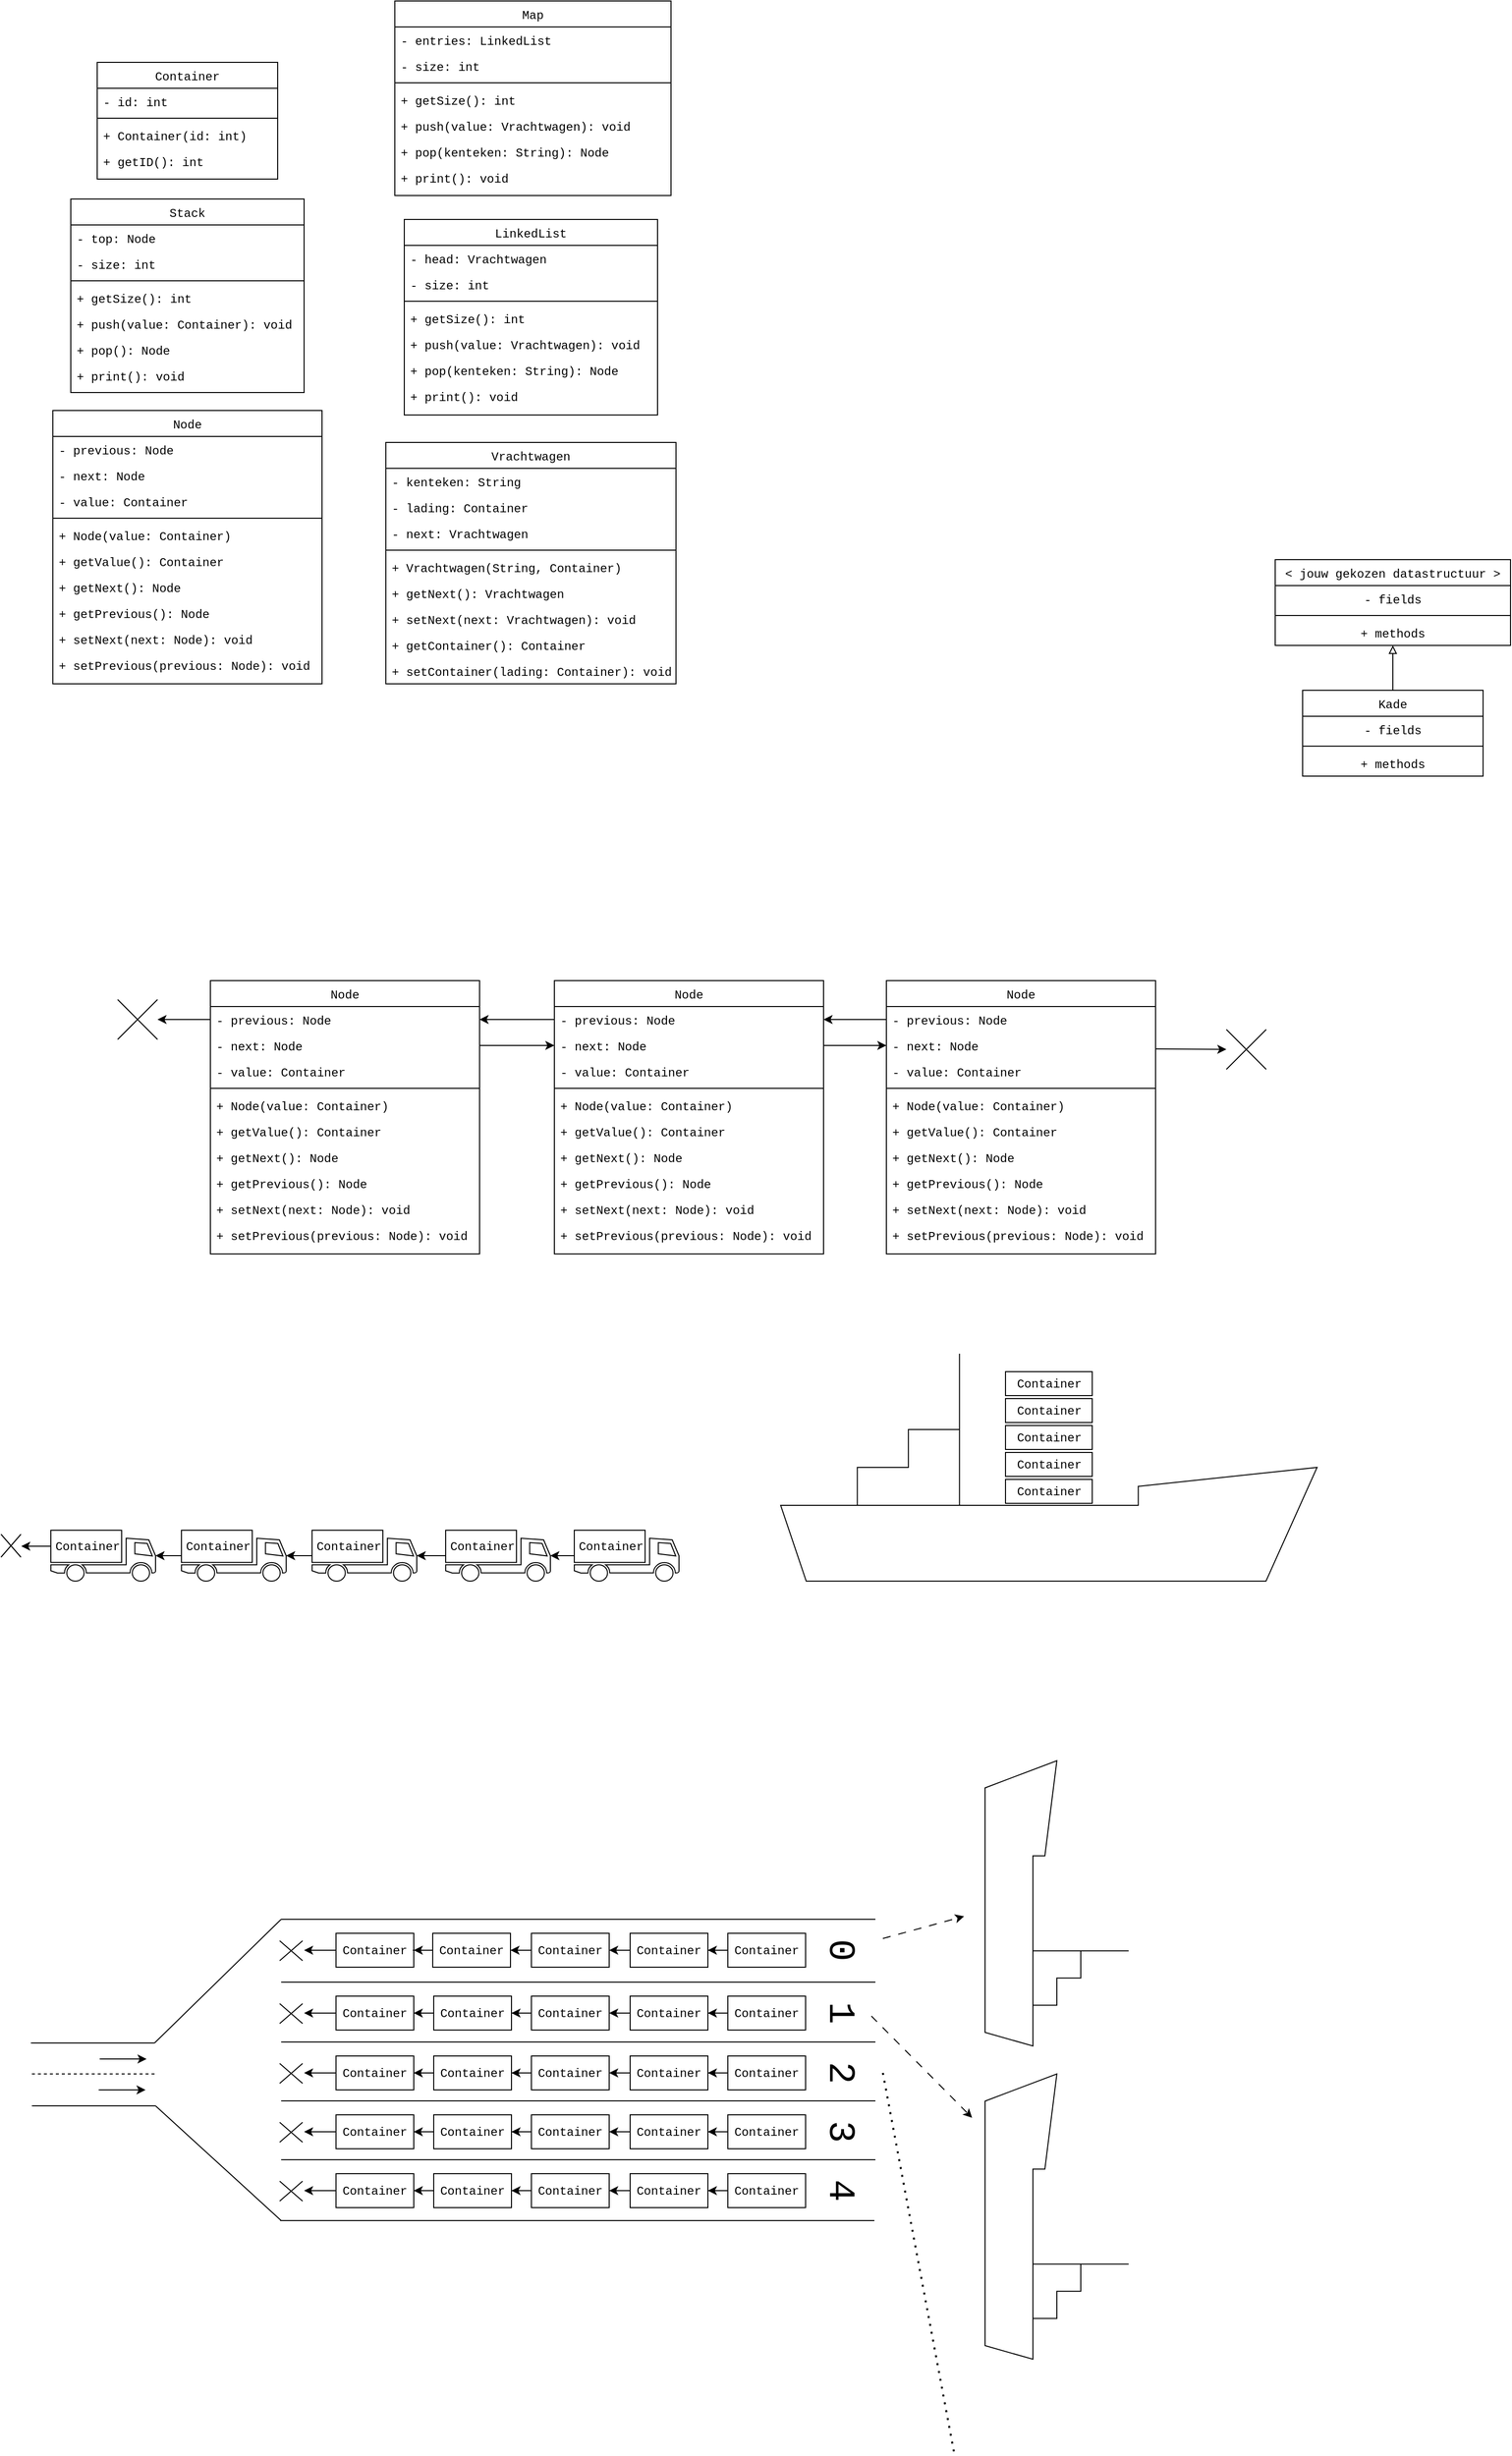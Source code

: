 <mxfile version="23.1.6" type="device">
  <diagram name="Page-1" id="PR6fOSyUJeauLr7hAAhh">
    <mxGraphModel dx="1192" dy="2305" grid="0" gridSize="10" guides="1" tooltips="1" connect="1" arrows="1" fold="1" page="0" pageScale="1" pageWidth="850" pageHeight="1100" math="0" shadow="0">
      <root>
        <mxCell id="0" />
        <mxCell id="1" parent="0" />
        <mxCell id="jDrMUYj8cxWC8FAjD2sR-1" value="Node" style="swimlane;fontStyle=0;align=center;verticalAlign=top;childLayout=stackLayout;horizontal=1;startSize=26;horizontalStack=0;resizeParent=1;resizeLast=0;collapsible=1;marginBottom=0;rounded=0;shadow=0;strokeWidth=1;fontFamily=Courier New;" parent="1" vertex="1">
          <mxGeometry x="61" y="-51" width="270" height="274" as="geometry">
            <mxRectangle x="550" y="140" width="160" height="26" as="alternateBounds" />
          </mxGeometry>
        </mxCell>
        <mxCell id="jDrMUYj8cxWC8FAjD2sR-2" value="- previous: Node" style="text;align=left;verticalAlign=top;spacingLeft=4;spacingRight=4;overflow=hidden;rotatable=0;points=[[0,0.5],[1,0.5]];portConstraint=eastwest;rounded=0;shadow=0;html=0;fontFamily=Courier New;" parent="jDrMUYj8cxWC8FAjD2sR-1" vertex="1">
          <mxGeometry y="26" width="270" height="26" as="geometry" />
        </mxCell>
        <mxCell id="jDrMUYj8cxWC8FAjD2sR-3" value="- next: Node" style="text;align=left;verticalAlign=top;spacingLeft=4;spacingRight=4;overflow=hidden;rotatable=0;points=[[0,0.5],[1,0.5]];portConstraint=eastwest;rounded=0;shadow=0;html=0;fontFamily=Courier New;" parent="jDrMUYj8cxWC8FAjD2sR-1" vertex="1">
          <mxGeometry y="52" width="270" height="26" as="geometry" />
        </mxCell>
        <mxCell id="jDrMUYj8cxWC8FAjD2sR-4" value="- value: Container" style="text;align=left;verticalAlign=top;spacingLeft=4;spacingRight=4;overflow=hidden;rotatable=0;points=[[0,0.5],[1,0.5]];portConstraint=eastwest;rounded=0;shadow=0;html=0;fontFamily=Courier New;" parent="jDrMUYj8cxWC8FAjD2sR-1" vertex="1">
          <mxGeometry y="78" width="270" height="26" as="geometry" />
        </mxCell>
        <mxCell id="jDrMUYj8cxWC8FAjD2sR-5" value="" style="line;html=1;strokeWidth=1;align=left;verticalAlign=middle;spacingTop=-1;spacingLeft=3;spacingRight=3;rotatable=0;labelPosition=right;points=[];portConstraint=eastwest;fontFamily=Courier New;" parent="jDrMUYj8cxWC8FAjD2sR-1" vertex="1">
          <mxGeometry y="104" width="270" height="8" as="geometry" />
        </mxCell>
        <mxCell id="jDrMUYj8cxWC8FAjD2sR-6" value="+ Node(value: Container)" style="text;align=left;verticalAlign=top;spacingLeft=4;spacingRight=4;overflow=hidden;rotatable=0;points=[[0,0.5],[1,0.5]];portConstraint=eastwest;fontFamily=Courier New;" parent="jDrMUYj8cxWC8FAjD2sR-1" vertex="1">
          <mxGeometry y="112" width="270" height="26" as="geometry" />
        </mxCell>
        <mxCell id="jDrMUYj8cxWC8FAjD2sR-7" value="+ getValue(): Container" style="text;align=left;verticalAlign=top;spacingLeft=4;spacingRight=4;overflow=hidden;rotatable=0;points=[[0,0.5],[1,0.5]];portConstraint=eastwest;fontFamily=Courier New;" parent="jDrMUYj8cxWC8FAjD2sR-1" vertex="1">
          <mxGeometry y="138" width="270" height="26" as="geometry" />
        </mxCell>
        <mxCell id="jDrMUYj8cxWC8FAjD2sR-8" value="+ getNext(): Node" style="text;align=left;verticalAlign=top;spacingLeft=4;spacingRight=4;overflow=hidden;rotatable=0;points=[[0,0.5],[1,0.5]];portConstraint=eastwest;fontFamily=Courier New;" parent="jDrMUYj8cxWC8FAjD2sR-1" vertex="1">
          <mxGeometry y="164" width="270" height="26" as="geometry" />
        </mxCell>
        <mxCell id="jDrMUYj8cxWC8FAjD2sR-9" value="+ getPrevious(): Node" style="text;align=left;verticalAlign=top;spacingLeft=4;spacingRight=4;overflow=hidden;rotatable=0;points=[[0,0.5],[1,0.5]];portConstraint=eastwest;fontFamily=Courier New;" parent="jDrMUYj8cxWC8FAjD2sR-1" vertex="1">
          <mxGeometry y="190" width="270" height="26" as="geometry" />
        </mxCell>
        <mxCell id="jDrMUYj8cxWC8FAjD2sR-10" value="+ setNext(next: Node): void" style="text;align=left;verticalAlign=top;spacingLeft=4;spacingRight=4;overflow=hidden;rotatable=0;points=[[0,0.5],[1,0.5]];portConstraint=eastwest;fontFamily=Courier New;" parent="jDrMUYj8cxWC8FAjD2sR-1" vertex="1">
          <mxGeometry y="216" width="270" height="26" as="geometry" />
        </mxCell>
        <mxCell id="jDrMUYj8cxWC8FAjD2sR-11" value="+ setPrevious(previous: Node): void" style="text;align=left;verticalAlign=top;spacingLeft=4;spacingRight=4;overflow=hidden;rotatable=0;points=[[0,0.5],[1,0.5]];portConstraint=eastwest;fontFamily=Courier New;" parent="jDrMUYj8cxWC8FAjD2sR-1" vertex="1">
          <mxGeometry y="242" width="270" height="26" as="geometry" />
        </mxCell>
        <mxCell id="jDrMUYj8cxWC8FAjD2sR-12" value="Node" style="swimlane;fontStyle=0;align=center;verticalAlign=top;childLayout=stackLayout;horizontal=1;startSize=26;horizontalStack=0;resizeParent=1;resizeLast=0;collapsible=1;marginBottom=0;rounded=0;shadow=0;strokeWidth=1;fontFamily=Courier New;" parent="1" vertex="1">
          <mxGeometry x="406" y="-51" width="270" height="274" as="geometry">
            <mxRectangle x="550" y="140" width="160" height="26" as="alternateBounds" />
          </mxGeometry>
        </mxCell>
        <mxCell id="jDrMUYj8cxWC8FAjD2sR-13" value="- previous: Node" style="text;align=left;verticalAlign=top;spacingLeft=4;spacingRight=4;overflow=hidden;rotatable=0;points=[[0,0.5],[1,0.5]];portConstraint=eastwest;rounded=0;shadow=0;html=0;fontFamily=Courier New;" parent="jDrMUYj8cxWC8FAjD2sR-12" vertex="1">
          <mxGeometry y="26" width="270" height="26" as="geometry" />
        </mxCell>
        <mxCell id="jDrMUYj8cxWC8FAjD2sR-14" value="- next: Node" style="text;align=left;verticalAlign=top;spacingLeft=4;spacingRight=4;overflow=hidden;rotatable=0;points=[[0,0.5],[1,0.5]];portConstraint=eastwest;rounded=0;shadow=0;html=0;fontFamily=Courier New;" parent="jDrMUYj8cxWC8FAjD2sR-12" vertex="1">
          <mxGeometry y="52" width="270" height="26" as="geometry" />
        </mxCell>
        <mxCell id="jDrMUYj8cxWC8FAjD2sR-15" value="- value: Container" style="text;align=left;verticalAlign=top;spacingLeft=4;spacingRight=4;overflow=hidden;rotatable=0;points=[[0,0.5],[1,0.5]];portConstraint=eastwest;rounded=0;shadow=0;html=0;fontFamily=Courier New;" parent="jDrMUYj8cxWC8FAjD2sR-12" vertex="1">
          <mxGeometry y="78" width="270" height="26" as="geometry" />
        </mxCell>
        <mxCell id="jDrMUYj8cxWC8FAjD2sR-16" value="" style="line;html=1;strokeWidth=1;align=left;verticalAlign=middle;spacingTop=-1;spacingLeft=3;spacingRight=3;rotatable=0;labelPosition=right;points=[];portConstraint=eastwest;fontFamily=Courier New;" parent="jDrMUYj8cxWC8FAjD2sR-12" vertex="1">
          <mxGeometry y="104" width="270" height="8" as="geometry" />
        </mxCell>
        <mxCell id="jDrMUYj8cxWC8FAjD2sR-17" value="+ Node(value: Container)" style="text;align=left;verticalAlign=top;spacingLeft=4;spacingRight=4;overflow=hidden;rotatable=0;points=[[0,0.5],[1,0.5]];portConstraint=eastwest;fontFamily=Courier New;" parent="jDrMUYj8cxWC8FAjD2sR-12" vertex="1">
          <mxGeometry y="112" width="270" height="26" as="geometry" />
        </mxCell>
        <mxCell id="jDrMUYj8cxWC8FAjD2sR-18" value="+ getValue(): Container" style="text;align=left;verticalAlign=top;spacingLeft=4;spacingRight=4;overflow=hidden;rotatable=0;points=[[0,0.5],[1,0.5]];portConstraint=eastwest;fontFamily=Courier New;" parent="jDrMUYj8cxWC8FAjD2sR-12" vertex="1">
          <mxGeometry y="138" width="270" height="26" as="geometry" />
        </mxCell>
        <mxCell id="jDrMUYj8cxWC8FAjD2sR-19" value="+ getNext(): Node" style="text;align=left;verticalAlign=top;spacingLeft=4;spacingRight=4;overflow=hidden;rotatable=0;points=[[0,0.5],[1,0.5]];portConstraint=eastwest;fontFamily=Courier New;" parent="jDrMUYj8cxWC8FAjD2sR-12" vertex="1">
          <mxGeometry y="164" width="270" height="26" as="geometry" />
        </mxCell>
        <mxCell id="jDrMUYj8cxWC8FAjD2sR-20" value="+ getPrevious(): Node" style="text;align=left;verticalAlign=top;spacingLeft=4;spacingRight=4;overflow=hidden;rotatable=0;points=[[0,0.5],[1,0.5]];portConstraint=eastwest;fontFamily=Courier New;" parent="jDrMUYj8cxWC8FAjD2sR-12" vertex="1">
          <mxGeometry y="190" width="270" height="26" as="geometry" />
        </mxCell>
        <mxCell id="jDrMUYj8cxWC8FAjD2sR-21" value="+ setNext(next: Node): void" style="text;align=left;verticalAlign=top;spacingLeft=4;spacingRight=4;overflow=hidden;rotatable=0;points=[[0,0.5],[1,0.5]];portConstraint=eastwest;fontFamily=Courier New;" parent="jDrMUYj8cxWC8FAjD2sR-12" vertex="1">
          <mxGeometry y="216" width="270" height="26" as="geometry" />
        </mxCell>
        <mxCell id="jDrMUYj8cxWC8FAjD2sR-22" value="+ setPrevious(previous: Node): void" style="text;align=left;verticalAlign=top;spacingLeft=4;spacingRight=4;overflow=hidden;rotatable=0;points=[[0,0.5],[1,0.5]];portConstraint=eastwest;fontFamily=Courier New;" parent="jDrMUYj8cxWC8FAjD2sR-12" vertex="1">
          <mxGeometry y="242" width="270" height="26" as="geometry" />
        </mxCell>
        <mxCell id="jDrMUYj8cxWC8FAjD2sR-23" value="Node" style="swimlane;fontStyle=0;align=center;verticalAlign=top;childLayout=stackLayout;horizontal=1;startSize=26;horizontalStack=0;resizeParent=1;resizeLast=0;collapsible=1;marginBottom=0;rounded=0;shadow=0;strokeWidth=1;fontFamily=Courier New;" parent="1" vertex="1">
          <mxGeometry x="739" y="-51" width="270" height="274" as="geometry">
            <mxRectangle x="550" y="140" width="160" height="26" as="alternateBounds" />
          </mxGeometry>
        </mxCell>
        <mxCell id="jDrMUYj8cxWC8FAjD2sR-24" value="- previous: Node" style="text;align=left;verticalAlign=top;spacingLeft=4;spacingRight=4;overflow=hidden;rotatable=0;points=[[0,0.5],[1,0.5]];portConstraint=eastwest;rounded=0;shadow=0;html=0;fontFamily=Courier New;" parent="jDrMUYj8cxWC8FAjD2sR-23" vertex="1">
          <mxGeometry y="26" width="270" height="26" as="geometry" />
        </mxCell>
        <mxCell id="jDrMUYj8cxWC8FAjD2sR-25" value="- next: Node" style="text;align=left;verticalAlign=top;spacingLeft=4;spacingRight=4;overflow=hidden;rotatable=0;points=[[0,0.5],[1,0.5]];portConstraint=eastwest;rounded=0;shadow=0;html=0;fontFamily=Courier New;" parent="jDrMUYj8cxWC8FAjD2sR-23" vertex="1">
          <mxGeometry y="52" width="270" height="26" as="geometry" />
        </mxCell>
        <mxCell id="jDrMUYj8cxWC8FAjD2sR-26" value="- value: Container" style="text;align=left;verticalAlign=top;spacingLeft=4;spacingRight=4;overflow=hidden;rotatable=0;points=[[0,0.5],[1,0.5]];portConstraint=eastwest;rounded=0;shadow=0;html=0;fontFamily=Courier New;" parent="jDrMUYj8cxWC8FAjD2sR-23" vertex="1">
          <mxGeometry y="78" width="270" height="26" as="geometry" />
        </mxCell>
        <mxCell id="jDrMUYj8cxWC8FAjD2sR-27" value="" style="line;html=1;strokeWidth=1;align=left;verticalAlign=middle;spacingTop=-1;spacingLeft=3;spacingRight=3;rotatable=0;labelPosition=right;points=[];portConstraint=eastwest;fontFamily=Courier New;" parent="jDrMUYj8cxWC8FAjD2sR-23" vertex="1">
          <mxGeometry y="104" width="270" height="8" as="geometry" />
        </mxCell>
        <mxCell id="jDrMUYj8cxWC8FAjD2sR-28" value="+ Node(value: Container)" style="text;align=left;verticalAlign=top;spacingLeft=4;spacingRight=4;overflow=hidden;rotatable=0;points=[[0,0.5],[1,0.5]];portConstraint=eastwest;fontFamily=Courier New;" parent="jDrMUYj8cxWC8FAjD2sR-23" vertex="1">
          <mxGeometry y="112" width="270" height="26" as="geometry" />
        </mxCell>
        <mxCell id="jDrMUYj8cxWC8FAjD2sR-29" value="+ getValue(): Container" style="text;align=left;verticalAlign=top;spacingLeft=4;spacingRight=4;overflow=hidden;rotatable=0;points=[[0,0.5],[1,0.5]];portConstraint=eastwest;fontFamily=Courier New;" parent="jDrMUYj8cxWC8FAjD2sR-23" vertex="1">
          <mxGeometry y="138" width="270" height="26" as="geometry" />
        </mxCell>
        <mxCell id="jDrMUYj8cxWC8FAjD2sR-30" value="+ getNext(): Node" style="text;align=left;verticalAlign=top;spacingLeft=4;spacingRight=4;overflow=hidden;rotatable=0;points=[[0,0.5],[1,0.5]];portConstraint=eastwest;fontFamily=Courier New;" parent="jDrMUYj8cxWC8FAjD2sR-23" vertex="1">
          <mxGeometry y="164" width="270" height="26" as="geometry" />
        </mxCell>
        <mxCell id="jDrMUYj8cxWC8FAjD2sR-31" value="+ getPrevious(): Node" style="text;align=left;verticalAlign=top;spacingLeft=4;spacingRight=4;overflow=hidden;rotatable=0;points=[[0,0.5],[1,0.5]];portConstraint=eastwest;fontFamily=Courier New;" parent="jDrMUYj8cxWC8FAjD2sR-23" vertex="1">
          <mxGeometry y="190" width="270" height="26" as="geometry" />
        </mxCell>
        <mxCell id="jDrMUYj8cxWC8FAjD2sR-32" value="+ setNext(next: Node): void" style="text;align=left;verticalAlign=top;spacingLeft=4;spacingRight=4;overflow=hidden;rotatable=0;points=[[0,0.5],[1,0.5]];portConstraint=eastwest;fontFamily=Courier New;" parent="jDrMUYj8cxWC8FAjD2sR-23" vertex="1">
          <mxGeometry y="216" width="270" height="26" as="geometry" />
        </mxCell>
        <mxCell id="jDrMUYj8cxWC8FAjD2sR-33" value="+ setPrevious(previous: Node): void" style="text;align=left;verticalAlign=top;spacingLeft=4;spacingRight=4;overflow=hidden;rotatable=0;points=[[0,0.5],[1,0.5]];portConstraint=eastwest;fontFamily=Courier New;" parent="jDrMUYj8cxWC8FAjD2sR-23" vertex="1">
          <mxGeometry y="242" width="270" height="26" as="geometry" />
        </mxCell>
        <mxCell id="jDrMUYj8cxWC8FAjD2sR-35" value="" style="endArrow=classic;html=1;rounded=0;exitX=1;exitY=0.5;exitDx=0;exitDy=0;entryX=0;entryY=0.5;entryDx=0;entryDy=0;" parent="1" source="jDrMUYj8cxWC8FAjD2sR-3" target="jDrMUYj8cxWC8FAjD2sR-14" edge="1">
          <mxGeometry width="50" height="50" relative="1" as="geometry">
            <mxPoint x="494" y="236" as="sourcePoint" />
            <mxPoint x="544" y="186" as="targetPoint" />
          </mxGeometry>
        </mxCell>
        <mxCell id="jDrMUYj8cxWC8FAjD2sR-36" value="" style="endArrow=classic;html=1;rounded=0;" parent="1" source="jDrMUYj8cxWC8FAjD2sR-14" target="jDrMUYj8cxWC8FAjD2sR-25" edge="1">
          <mxGeometry width="50" height="50" relative="1" as="geometry">
            <mxPoint x="676" y="9" as="sourcePoint" />
            <mxPoint x="751" y="9" as="targetPoint" />
          </mxGeometry>
        </mxCell>
        <mxCell id="jDrMUYj8cxWC8FAjD2sR-38" value="" style="endArrow=classic;html=1;rounded=0;entryX=1;entryY=0.5;entryDx=0;entryDy=0;" parent="1" source="jDrMUYj8cxWC8FAjD2sR-13" target="jDrMUYj8cxWC8FAjD2sR-2" edge="1">
          <mxGeometry width="50" height="50" relative="1" as="geometry">
            <mxPoint x="361" y="44" as="sourcePoint" />
            <mxPoint x="436" y="44" as="targetPoint" />
          </mxGeometry>
        </mxCell>
        <mxCell id="jDrMUYj8cxWC8FAjD2sR-39" value="" style="endArrow=classic;html=1;rounded=0;exitX=0;exitY=0.5;exitDx=0;exitDy=0;entryX=1;entryY=0.5;entryDx=0;entryDy=0;" parent="1" source="jDrMUYj8cxWC8FAjD2sR-24" target="jDrMUYj8cxWC8FAjD2sR-13" edge="1">
          <mxGeometry width="50" height="50" relative="1" as="geometry">
            <mxPoint x="371" y="54" as="sourcePoint" />
            <mxPoint x="446" y="54" as="targetPoint" />
          </mxGeometry>
        </mxCell>
        <mxCell id="jDrMUYj8cxWC8FAjD2sR-42" value="" style="endArrow=classic;html=1;rounded=0;exitX=1;exitY=0.25;exitDx=0;exitDy=0;" parent="1" source="jDrMUYj8cxWC8FAjD2sR-23" target="jDrMUYj8cxWC8FAjD2sR-41" edge="1">
          <mxGeometry width="50" height="50" relative="1" as="geometry">
            <mxPoint x="1009" y="18" as="sourcePoint" />
            <mxPoint x="1106" y="18" as="targetPoint" />
          </mxGeometry>
        </mxCell>
        <mxCell id="jDrMUYj8cxWC8FAjD2sR-41" value="" style="shape=mxgraph.sysml.x;" parent="1" vertex="1">
          <mxGeometry x="1080" y="-2" width="40" height="40" as="geometry" />
        </mxCell>
        <mxCell id="jDrMUYj8cxWC8FAjD2sR-43" value="" style="endArrow=classic;html=1;rounded=0;exitX=0;exitY=0.5;exitDx=0;exitDy=0;" parent="1" source="jDrMUYj8cxWC8FAjD2sR-2" target="jDrMUYj8cxWC8FAjD2sR-44" edge="1">
          <mxGeometry width="50" height="50" relative="1" as="geometry">
            <mxPoint x="391" y="74" as="sourcePoint" />
            <mxPoint x="-12" y="-12" as="targetPoint" />
          </mxGeometry>
        </mxCell>
        <mxCell id="jDrMUYj8cxWC8FAjD2sR-44" value="" style="shape=mxgraph.sysml.x;" parent="1" vertex="1">
          <mxGeometry x="-32" y="-32" width="40" height="40" as="geometry" />
        </mxCell>
        <mxCell id="jDrMUYj8cxWC8FAjD2sR-45" value="" style="verticalLabelPosition=bottom;outlineConnect=0;align=center;dashed=0;html=1;verticalAlign=top;shape=mxgraph.pid.misc.ship" parent="1" vertex="1">
          <mxGeometry x="633" y="323" width="538" height="228" as="geometry" />
        </mxCell>
        <mxCell id="jDrMUYj8cxWC8FAjD2sR-46" value="&lt;font face=&quot;Courier New&quot;&gt;Container&lt;/font&gt;" style="rounded=0;whiteSpace=wrap;html=1;" parent="1" vertex="1">
          <mxGeometry x="858.5" y="449" width="87" height="24" as="geometry" />
        </mxCell>
        <mxCell id="jDrMUYj8cxWC8FAjD2sR-48" value="&lt;font face=&quot;Courier New&quot;&gt;Container&lt;/font&gt;" style="rounded=0;whiteSpace=wrap;html=1;" parent="1" vertex="1">
          <mxGeometry x="858.5" y="422" width="87" height="24" as="geometry" />
        </mxCell>
        <mxCell id="jDrMUYj8cxWC8FAjD2sR-49" value="&lt;font face=&quot;Courier New&quot;&gt;Container&lt;/font&gt;" style="rounded=0;whiteSpace=wrap;html=1;" parent="1" vertex="1">
          <mxGeometry x="858.5" y="395" width="87" height="24" as="geometry" />
        </mxCell>
        <mxCell id="jDrMUYj8cxWC8FAjD2sR-50" value="&lt;font face=&quot;Courier New&quot;&gt;Container&lt;/font&gt;" style="rounded=0;whiteSpace=wrap;html=1;" parent="1" vertex="1">
          <mxGeometry x="858.5" y="368" width="87" height="24" as="geometry" />
        </mxCell>
        <mxCell id="jDrMUYj8cxWC8FAjD2sR-51" value="&lt;font face=&quot;Courier New&quot;&gt;Container&lt;/font&gt;" style="rounded=0;whiteSpace=wrap;html=1;" parent="1" vertex="1">
          <mxGeometry x="858.5" y="341" width="87" height="24" as="geometry" />
        </mxCell>
        <mxCell id="jDrMUYj8cxWC8FAjD2sR-54" value="" style="group" parent="1" vertex="1" connectable="0">
          <mxGeometry x="297" y="500" width="105" height="51" as="geometry" />
        </mxCell>
        <mxCell id="jDrMUYj8cxWC8FAjD2sR-52" value="" style="shape=mxgraph.signs.transportation.truck_1;html=1;pointerEvents=1;fillColor=none;strokeColor=default;verticalLabelPosition=bottom;verticalAlign=top;align=center;flipH=1;movable=1;resizable=1;rotatable=1;deletable=1;editable=1;locked=0;connectable=1;" parent="jDrMUYj8cxWC8FAjD2sR-54" vertex="1">
          <mxGeometry width="105" height="51" as="geometry" />
        </mxCell>
        <mxCell id="jDrMUYj8cxWC8FAjD2sR-53" value="&lt;font face=&quot;Courier New&quot;&gt;Container&lt;/font&gt;" style="text;html=1;align=center;verticalAlign=middle;whiteSpace=wrap;rounded=0;" parent="jDrMUYj8cxWC8FAjD2sR-54" vertex="1">
          <mxGeometry y="5" width="74" height="22" as="geometry" />
        </mxCell>
        <mxCell id="jDrMUYj8cxWC8FAjD2sR-55" value="" style="group" parent="1" vertex="1" connectable="0">
          <mxGeometry x="163" y="500" width="105" height="51" as="geometry" />
        </mxCell>
        <mxCell id="jDrMUYj8cxWC8FAjD2sR-56" value="" style="shape=mxgraph.signs.transportation.truck_1;html=1;pointerEvents=1;fillColor=none;strokeColor=default;verticalLabelPosition=bottom;verticalAlign=top;align=center;flipH=1;movable=1;resizable=1;rotatable=1;deletable=1;editable=1;locked=0;connectable=1;" parent="jDrMUYj8cxWC8FAjD2sR-55" vertex="1">
          <mxGeometry width="105" height="51" as="geometry" />
        </mxCell>
        <mxCell id="jDrMUYj8cxWC8FAjD2sR-57" value="&lt;font face=&quot;Courier New&quot;&gt;Container&lt;/font&gt;" style="text;html=1;align=center;verticalAlign=middle;whiteSpace=wrap;rounded=0;" parent="jDrMUYj8cxWC8FAjD2sR-55" vertex="1">
          <mxGeometry y="5" width="74" height="22" as="geometry" />
        </mxCell>
        <mxCell id="jDrMUYj8cxWC8FAjD2sR-58" value="" style="group" parent="1" vertex="1" connectable="0">
          <mxGeometry x="32" y="500" width="105" height="51" as="geometry" />
        </mxCell>
        <mxCell id="jDrMUYj8cxWC8FAjD2sR-59" value="" style="shape=mxgraph.signs.transportation.truck_1;html=1;pointerEvents=1;fillColor=none;strokeColor=default;verticalLabelPosition=bottom;verticalAlign=top;align=center;flipH=1;movable=1;resizable=1;rotatable=1;deletable=1;editable=1;locked=0;connectable=1;" parent="jDrMUYj8cxWC8FAjD2sR-58" vertex="1">
          <mxGeometry width="105" height="51" as="geometry" />
        </mxCell>
        <mxCell id="jDrMUYj8cxWC8FAjD2sR-60" value="&lt;font face=&quot;Courier New&quot;&gt;Container&lt;/font&gt;" style="text;html=1;align=center;verticalAlign=middle;whiteSpace=wrap;rounded=0;" parent="jDrMUYj8cxWC8FAjD2sR-58" vertex="1">
          <mxGeometry y="5" width="74" height="22" as="geometry" />
        </mxCell>
        <mxCell id="jDrMUYj8cxWC8FAjD2sR-61" value="" style="group" parent="1" vertex="1" connectable="0">
          <mxGeometry x="426" y="500" width="105" height="51" as="geometry" />
        </mxCell>
        <mxCell id="jDrMUYj8cxWC8FAjD2sR-62" value="" style="shape=mxgraph.signs.transportation.truck_1;html=1;pointerEvents=1;fillColor=none;strokeColor=default;verticalLabelPosition=bottom;verticalAlign=top;align=center;flipH=1;movable=1;resizable=1;rotatable=1;deletable=1;editable=1;locked=0;connectable=1;" parent="jDrMUYj8cxWC8FAjD2sR-61" vertex="1">
          <mxGeometry width="105" height="51" as="geometry" />
        </mxCell>
        <mxCell id="jDrMUYj8cxWC8FAjD2sR-63" value="&lt;font face=&quot;Courier New&quot;&gt;Container&lt;/font&gt;" style="text;html=1;align=center;verticalAlign=middle;whiteSpace=wrap;rounded=0;" parent="jDrMUYj8cxWC8FAjD2sR-61" vertex="1">
          <mxGeometry y="5" width="74" height="22" as="geometry" />
        </mxCell>
        <mxCell id="jDrMUYj8cxWC8FAjD2sR-64" value="" style="group" parent="1" vertex="1" connectable="0">
          <mxGeometry x="-99" y="500" width="105" height="51" as="geometry" />
        </mxCell>
        <mxCell id="jDrMUYj8cxWC8FAjD2sR-65" value="" style="shape=mxgraph.signs.transportation.truck_1;html=1;pointerEvents=1;fillColor=none;strokeColor=default;verticalLabelPosition=bottom;verticalAlign=top;align=center;flipH=1;movable=1;resizable=1;rotatable=1;deletable=1;editable=1;locked=0;connectable=1;" parent="jDrMUYj8cxWC8FAjD2sR-64" vertex="1">
          <mxGeometry width="105" height="51" as="geometry" />
        </mxCell>
        <mxCell id="jDrMUYj8cxWC8FAjD2sR-82" style="edgeStyle=orthogonalEdgeStyle;rounded=0;orthogonalLoop=1;jettySize=auto;html=1;" parent="jDrMUYj8cxWC8FAjD2sR-64" source="jDrMUYj8cxWC8FAjD2sR-66" edge="1">
          <mxGeometry relative="1" as="geometry">
            <mxPoint x="-29.667" y="16.0" as="targetPoint" />
          </mxGeometry>
        </mxCell>
        <mxCell id="jDrMUYj8cxWC8FAjD2sR-66" value="&lt;font face=&quot;Courier New&quot;&gt;Container&lt;/font&gt;" style="text;html=1;align=center;verticalAlign=middle;whiteSpace=wrap;rounded=0;" parent="jDrMUYj8cxWC8FAjD2sR-64" vertex="1">
          <mxGeometry y="5" width="74" height="22" as="geometry" />
        </mxCell>
        <mxCell id="jDrMUYj8cxWC8FAjD2sR-75" style="edgeStyle=orthogonalEdgeStyle;rounded=0;orthogonalLoop=1;jettySize=auto;html=1;entryX=0;entryY=0.5;entryDx=0;entryDy=0;entryPerimeter=0;" parent="1" source="jDrMUYj8cxWC8FAjD2sR-62" target="jDrMUYj8cxWC8FAjD2sR-52" edge="1">
          <mxGeometry relative="1" as="geometry" />
        </mxCell>
        <mxCell id="jDrMUYj8cxWC8FAjD2sR-77" style="edgeStyle=orthogonalEdgeStyle;rounded=0;orthogonalLoop=1;jettySize=auto;html=1;entryX=0;entryY=0.5;entryDx=0;entryDy=0;entryPerimeter=0;" parent="1" source="jDrMUYj8cxWC8FAjD2sR-52" target="jDrMUYj8cxWC8FAjD2sR-56" edge="1">
          <mxGeometry relative="1" as="geometry" />
        </mxCell>
        <mxCell id="jDrMUYj8cxWC8FAjD2sR-78" style="edgeStyle=orthogonalEdgeStyle;rounded=0;orthogonalLoop=1;jettySize=auto;html=1;entryX=0;entryY=0.5;entryDx=0;entryDy=0;entryPerimeter=0;" parent="1" source="jDrMUYj8cxWC8FAjD2sR-56" target="jDrMUYj8cxWC8FAjD2sR-59" edge="1">
          <mxGeometry relative="1" as="geometry" />
        </mxCell>
        <mxCell id="jDrMUYj8cxWC8FAjD2sR-81" style="edgeStyle=orthogonalEdgeStyle;rounded=0;orthogonalLoop=1;jettySize=auto;html=1;entryX=0;entryY=0.5;entryDx=0;entryDy=0;entryPerimeter=0;" parent="1" source="jDrMUYj8cxWC8FAjD2sR-59" target="jDrMUYj8cxWC8FAjD2sR-65" edge="1">
          <mxGeometry relative="1" as="geometry" />
        </mxCell>
        <mxCell id="jDrMUYj8cxWC8FAjD2sR-83" value="" style="shape=mxgraph.sysml.x;" parent="1" vertex="1">
          <mxGeometry x="-149" y="504" width="20" height="23" as="geometry" />
        </mxCell>
        <mxCell id="jDrMUYj8cxWC8FAjD2sR-152" value="" style="group;rotation=90;" parent="1" vertex="1" connectable="0">
          <mxGeometry x="278" y="739" width="310" height="605" as="geometry" />
        </mxCell>
        <mxCell id="jDrMUYj8cxWC8FAjD2sR-93" style="edgeStyle=orthogonalEdgeStyle;rounded=0;orthogonalLoop=1;jettySize=auto;html=1;" parent="jDrMUYj8cxWC8FAjD2sR-152" source="jDrMUYj8cxWC8FAjD2sR-84" edge="1">
          <mxGeometry relative="1" as="geometry">
            <mxPoint x="-123" y="182" as="targetPoint" />
          </mxGeometry>
        </mxCell>
        <mxCell id="jDrMUYj8cxWC8FAjD2sR-84" value="&lt;div&gt;&lt;font face=&quot;Courier New&quot;&gt;Container&lt;/font&gt;&lt;/div&gt;" style="rounded=0;whiteSpace=wrap;html=1;rotation=0;" parent="jDrMUYj8cxWC8FAjD2sR-152" vertex="1">
          <mxGeometry x="-91" y="165" width="78" height="34" as="geometry" />
        </mxCell>
        <mxCell id="jDrMUYj8cxWC8FAjD2sR-92" style="edgeStyle=orthogonalEdgeStyle;rounded=0;orthogonalLoop=1;jettySize=auto;html=1;entryX=1;entryY=0.5;entryDx=0;entryDy=0;" parent="jDrMUYj8cxWC8FAjD2sR-152" source="jDrMUYj8cxWC8FAjD2sR-85" target="jDrMUYj8cxWC8FAjD2sR-84" edge="1">
          <mxGeometry relative="1" as="geometry" />
        </mxCell>
        <mxCell id="jDrMUYj8cxWC8FAjD2sR-85" value="&lt;div&gt;&lt;font face=&quot;Courier New&quot;&gt;Container&lt;/font&gt;&lt;/div&gt;" style="rounded=0;whiteSpace=wrap;html=1;rotation=0;" parent="jDrMUYj8cxWC8FAjD2sR-152" vertex="1">
          <mxGeometry x="6" y="165" width="78" height="34" as="geometry" />
        </mxCell>
        <mxCell id="jDrMUYj8cxWC8FAjD2sR-91" style="edgeStyle=orthogonalEdgeStyle;rounded=0;orthogonalLoop=1;jettySize=auto;html=1;entryX=1;entryY=0.5;entryDx=0;entryDy=0;" parent="jDrMUYj8cxWC8FAjD2sR-152" source="jDrMUYj8cxWC8FAjD2sR-86" target="jDrMUYj8cxWC8FAjD2sR-85" edge="1">
          <mxGeometry relative="1" as="geometry" />
        </mxCell>
        <mxCell id="jDrMUYj8cxWC8FAjD2sR-86" value="&lt;div&gt;&lt;font face=&quot;Courier New&quot;&gt;Container&lt;/font&gt;&lt;/div&gt;" style="rounded=0;whiteSpace=wrap;html=1;rotation=0;" parent="jDrMUYj8cxWC8FAjD2sR-152" vertex="1">
          <mxGeometry x="105" y="165" width="78" height="34" as="geometry" />
        </mxCell>
        <mxCell id="jDrMUYj8cxWC8FAjD2sR-90" style="edgeStyle=orthogonalEdgeStyle;rounded=0;orthogonalLoop=1;jettySize=auto;html=1;entryX=1;entryY=0.5;entryDx=0;entryDy=0;" parent="jDrMUYj8cxWC8FAjD2sR-152" source="jDrMUYj8cxWC8FAjD2sR-87" target="jDrMUYj8cxWC8FAjD2sR-86" edge="1">
          <mxGeometry relative="1" as="geometry" />
        </mxCell>
        <mxCell id="jDrMUYj8cxWC8FAjD2sR-87" value="&lt;div&gt;&lt;font face=&quot;Courier New&quot;&gt;Container&lt;/font&gt;&lt;/div&gt;" style="rounded=0;whiteSpace=wrap;html=1;rotation=0;" parent="jDrMUYj8cxWC8FAjD2sR-152" vertex="1">
          <mxGeometry x="204" y="165" width="78" height="34" as="geometry" />
        </mxCell>
        <mxCell id="jDrMUYj8cxWC8FAjD2sR-89" style="edgeStyle=orthogonalEdgeStyle;rounded=0;orthogonalLoop=1;jettySize=auto;html=1;" parent="jDrMUYj8cxWC8FAjD2sR-152" source="jDrMUYj8cxWC8FAjD2sR-88" target="jDrMUYj8cxWC8FAjD2sR-87" edge="1">
          <mxGeometry relative="1" as="geometry" />
        </mxCell>
        <mxCell id="jDrMUYj8cxWC8FAjD2sR-88" value="&lt;div&gt;&lt;font face=&quot;Courier New&quot;&gt;Container&lt;/font&gt;&lt;/div&gt;" style="rounded=0;whiteSpace=wrap;html=1;rotation=0;" parent="jDrMUYj8cxWC8FAjD2sR-152" vertex="1">
          <mxGeometry x="302" y="165" width="78" height="34" as="geometry" />
        </mxCell>
        <mxCell id="jDrMUYj8cxWC8FAjD2sR-94" value="" style="shape=mxgraph.sysml.x;rotation=90;" parent="jDrMUYj8cxWC8FAjD2sR-152" vertex="1">
          <mxGeometry x="-146" y="171" width="20" height="23" as="geometry" />
        </mxCell>
        <mxCell id="jDrMUYj8cxWC8FAjD2sR-96" value="" style="endArrow=none;html=1;rounded=0;" parent="jDrMUYj8cxWC8FAjD2sR-152" edge="1">
          <mxGeometry width="50" height="50" relative="1" as="geometry">
            <mxPoint x="-146" y="151" as="sourcePoint" />
            <mxPoint x="450" y="151" as="targetPoint" />
          </mxGeometry>
        </mxCell>
        <mxCell id="jDrMUYj8cxWC8FAjD2sR-97" style="edgeStyle=orthogonalEdgeStyle;rounded=0;orthogonalLoop=1;jettySize=auto;html=1;" parent="jDrMUYj8cxWC8FAjD2sR-152" source="jDrMUYj8cxWC8FAjD2sR-98" edge="1">
          <mxGeometry relative="1" as="geometry">
            <mxPoint x="-123" y="245" as="targetPoint" />
          </mxGeometry>
        </mxCell>
        <mxCell id="jDrMUYj8cxWC8FAjD2sR-98" value="&lt;div&gt;&lt;font face=&quot;Courier New&quot;&gt;Container&lt;/font&gt;&lt;/div&gt;" style="rounded=0;whiteSpace=wrap;html=1;rotation=0;" parent="jDrMUYj8cxWC8FAjD2sR-152" vertex="1">
          <mxGeometry x="-91" y="228" width="78" height="34" as="geometry" />
        </mxCell>
        <mxCell id="jDrMUYj8cxWC8FAjD2sR-99" style="edgeStyle=orthogonalEdgeStyle;rounded=0;orthogonalLoop=1;jettySize=auto;html=1;entryX=1;entryY=0.5;entryDx=0;entryDy=0;" parent="jDrMUYj8cxWC8FAjD2sR-152" source="jDrMUYj8cxWC8FAjD2sR-100" target="jDrMUYj8cxWC8FAjD2sR-98" edge="1">
          <mxGeometry relative="1" as="geometry" />
        </mxCell>
        <mxCell id="jDrMUYj8cxWC8FAjD2sR-100" value="&lt;div&gt;&lt;font face=&quot;Courier New&quot;&gt;Container&lt;/font&gt;&lt;/div&gt;" style="rounded=0;whiteSpace=wrap;html=1;rotation=0;" parent="jDrMUYj8cxWC8FAjD2sR-152" vertex="1">
          <mxGeometry x="7" y="228" width="78" height="34" as="geometry" />
        </mxCell>
        <mxCell id="jDrMUYj8cxWC8FAjD2sR-101" style="edgeStyle=orthogonalEdgeStyle;rounded=0;orthogonalLoop=1;jettySize=auto;html=1;entryX=1;entryY=0.5;entryDx=0;entryDy=0;" parent="jDrMUYj8cxWC8FAjD2sR-152" source="jDrMUYj8cxWC8FAjD2sR-102" target="jDrMUYj8cxWC8FAjD2sR-100" edge="1">
          <mxGeometry relative="1" as="geometry" />
        </mxCell>
        <mxCell id="jDrMUYj8cxWC8FAjD2sR-102" value="&lt;div&gt;&lt;font face=&quot;Courier New&quot;&gt;Container&lt;/font&gt;&lt;/div&gt;" style="rounded=0;whiteSpace=wrap;html=1;rotation=0;" parent="jDrMUYj8cxWC8FAjD2sR-152" vertex="1">
          <mxGeometry x="105" y="228" width="78" height="34" as="geometry" />
        </mxCell>
        <mxCell id="jDrMUYj8cxWC8FAjD2sR-103" style="edgeStyle=orthogonalEdgeStyle;rounded=0;orthogonalLoop=1;jettySize=auto;html=1;entryX=1;entryY=0.5;entryDx=0;entryDy=0;" parent="jDrMUYj8cxWC8FAjD2sR-152" source="jDrMUYj8cxWC8FAjD2sR-104" target="jDrMUYj8cxWC8FAjD2sR-102" edge="1">
          <mxGeometry relative="1" as="geometry" />
        </mxCell>
        <mxCell id="jDrMUYj8cxWC8FAjD2sR-104" value="&lt;div&gt;&lt;font face=&quot;Courier New&quot;&gt;Container&lt;/font&gt;&lt;/div&gt;" style="rounded=0;whiteSpace=wrap;html=1;rotation=0;" parent="jDrMUYj8cxWC8FAjD2sR-152" vertex="1">
          <mxGeometry x="204" y="228" width="78" height="34" as="geometry" />
        </mxCell>
        <mxCell id="jDrMUYj8cxWC8FAjD2sR-105" style="edgeStyle=orthogonalEdgeStyle;rounded=0;orthogonalLoop=1;jettySize=auto;html=1;" parent="jDrMUYj8cxWC8FAjD2sR-152" source="jDrMUYj8cxWC8FAjD2sR-106" target="jDrMUYj8cxWC8FAjD2sR-104" edge="1">
          <mxGeometry relative="1" as="geometry" />
        </mxCell>
        <mxCell id="jDrMUYj8cxWC8FAjD2sR-106" value="&lt;div&gt;&lt;font face=&quot;Courier New&quot;&gt;Container&lt;/font&gt;&lt;/div&gt;" style="rounded=0;whiteSpace=wrap;html=1;rotation=0;" parent="jDrMUYj8cxWC8FAjD2sR-152" vertex="1">
          <mxGeometry x="302" y="228" width="78" height="34" as="geometry" />
        </mxCell>
        <mxCell id="jDrMUYj8cxWC8FAjD2sR-107" value="" style="shape=mxgraph.sysml.x;rotation=90;" parent="jDrMUYj8cxWC8FAjD2sR-152" vertex="1">
          <mxGeometry x="-146" y="234" width="20" height="23" as="geometry" />
        </mxCell>
        <mxCell id="jDrMUYj8cxWC8FAjD2sR-108" value="" style="endArrow=none;html=1;rounded=0;" parent="jDrMUYj8cxWC8FAjD2sR-152" edge="1">
          <mxGeometry width="50" height="50" relative="1" as="geometry">
            <mxPoint x="-146" y="214" as="sourcePoint" />
            <mxPoint x="450" y="214" as="targetPoint" />
          </mxGeometry>
        </mxCell>
        <mxCell id="jDrMUYj8cxWC8FAjD2sR-109" style="edgeStyle=orthogonalEdgeStyle;rounded=0;orthogonalLoop=1;jettySize=auto;html=1;" parent="jDrMUYj8cxWC8FAjD2sR-152" source="jDrMUYj8cxWC8FAjD2sR-110" edge="1">
          <mxGeometry relative="1" as="geometry">
            <mxPoint x="-123" y="305" as="targetPoint" />
          </mxGeometry>
        </mxCell>
        <mxCell id="jDrMUYj8cxWC8FAjD2sR-110" value="&lt;div&gt;&lt;font face=&quot;Courier New&quot;&gt;Container&lt;/font&gt;&lt;/div&gt;" style="rounded=0;whiteSpace=wrap;html=1;rotation=0;" parent="jDrMUYj8cxWC8FAjD2sR-152" vertex="1">
          <mxGeometry x="-91" y="288" width="78" height="34" as="geometry" />
        </mxCell>
        <mxCell id="jDrMUYj8cxWC8FAjD2sR-111" style="edgeStyle=orthogonalEdgeStyle;rounded=0;orthogonalLoop=1;jettySize=auto;html=1;entryX=1;entryY=0.5;entryDx=0;entryDy=0;" parent="jDrMUYj8cxWC8FAjD2sR-152" source="jDrMUYj8cxWC8FAjD2sR-112" target="jDrMUYj8cxWC8FAjD2sR-110" edge="1">
          <mxGeometry relative="1" as="geometry" />
        </mxCell>
        <mxCell id="jDrMUYj8cxWC8FAjD2sR-112" value="&lt;div&gt;&lt;font face=&quot;Courier New&quot;&gt;Container&lt;/font&gt;&lt;/div&gt;" style="rounded=0;whiteSpace=wrap;html=1;rotation=0;" parent="jDrMUYj8cxWC8FAjD2sR-152" vertex="1">
          <mxGeometry x="7" y="288" width="78" height="34" as="geometry" />
        </mxCell>
        <mxCell id="jDrMUYj8cxWC8FAjD2sR-113" style="edgeStyle=orthogonalEdgeStyle;rounded=0;orthogonalLoop=1;jettySize=auto;html=1;entryX=1;entryY=0.5;entryDx=0;entryDy=0;" parent="jDrMUYj8cxWC8FAjD2sR-152" source="jDrMUYj8cxWC8FAjD2sR-114" target="jDrMUYj8cxWC8FAjD2sR-112" edge="1">
          <mxGeometry relative="1" as="geometry" />
        </mxCell>
        <mxCell id="jDrMUYj8cxWC8FAjD2sR-114" value="&lt;div&gt;&lt;font face=&quot;Courier New&quot;&gt;Container&lt;/font&gt;&lt;/div&gt;" style="rounded=0;whiteSpace=wrap;html=1;rotation=0;" parent="jDrMUYj8cxWC8FAjD2sR-152" vertex="1">
          <mxGeometry x="105" y="288" width="78" height="34" as="geometry" />
        </mxCell>
        <mxCell id="jDrMUYj8cxWC8FAjD2sR-115" style="edgeStyle=orthogonalEdgeStyle;rounded=0;orthogonalLoop=1;jettySize=auto;html=1;entryX=1;entryY=0.5;entryDx=0;entryDy=0;" parent="jDrMUYj8cxWC8FAjD2sR-152" source="jDrMUYj8cxWC8FAjD2sR-116" target="jDrMUYj8cxWC8FAjD2sR-114" edge="1">
          <mxGeometry relative="1" as="geometry" />
        </mxCell>
        <mxCell id="jDrMUYj8cxWC8FAjD2sR-116" value="&lt;div&gt;&lt;font face=&quot;Courier New&quot;&gt;Container&lt;/font&gt;&lt;/div&gt;" style="rounded=0;whiteSpace=wrap;html=1;rotation=0;" parent="jDrMUYj8cxWC8FAjD2sR-152" vertex="1">
          <mxGeometry x="204" y="288" width="78" height="34" as="geometry" />
        </mxCell>
        <mxCell id="jDrMUYj8cxWC8FAjD2sR-117" style="edgeStyle=orthogonalEdgeStyle;rounded=0;orthogonalLoop=1;jettySize=auto;html=1;" parent="jDrMUYj8cxWC8FAjD2sR-152" source="jDrMUYj8cxWC8FAjD2sR-118" target="jDrMUYj8cxWC8FAjD2sR-116" edge="1">
          <mxGeometry relative="1" as="geometry" />
        </mxCell>
        <mxCell id="jDrMUYj8cxWC8FAjD2sR-118" value="&lt;div&gt;&lt;font face=&quot;Courier New&quot;&gt;Container&lt;/font&gt;&lt;/div&gt;" style="rounded=0;whiteSpace=wrap;html=1;rotation=0;" parent="jDrMUYj8cxWC8FAjD2sR-152" vertex="1">
          <mxGeometry x="302" y="288" width="78" height="34" as="geometry" />
        </mxCell>
        <mxCell id="jDrMUYj8cxWC8FAjD2sR-119" value="" style="shape=mxgraph.sysml.x;rotation=90;" parent="jDrMUYj8cxWC8FAjD2sR-152" vertex="1">
          <mxGeometry x="-146" y="294" width="20" height="23" as="geometry" />
        </mxCell>
        <mxCell id="jDrMUYj8cxWC8FAjD2sR-120" value="" style="endArrow=none;html=1;rounded=0;" parent="jDrMUYj8cxWC8FAjD2sR-152" edge="1">
          <mxGeometry width="50" height="50" relative="1" as="geometry">
            <mxPoint x="-146" y="274" as="sourcePoint" />
            <mxPoint x="450" y="274" as="targetPoint" />
          </mxGeometry>
        </mxCell>
        <mxCell id="jDrMUYj8cxWC8FAjD2sR-121" style="edgeStyle=orthogonalEdgeStyle;rounded=0;orthogonalLoop=1;jettySize=auto;html=1;" parent="jDrMUYj8cxWC8FAjD2sR-152" source="jDrMUYj8cxWC8FAjD2sR-122" edge="1">
          <mxGeometry relative="1" as="geometry">
            <mxPoint x="-123" y="364" as="targetPoint" />
          </mxGeometry>
        </mxCell>
        <mxCell id="jDrMUYj8cxWC8FAjD2sR-122" value="&lt;div&gt;&lt;font face=&quot;Courier New&quot;&gt;Container&lt;/font&gt;&lt;/div&gt;" style="rounded=0;whiteSpace=wrap;html=1;rotation=0;" parent="jDrMUYj8cxWC8FAjD2sR-152" vertex="1">
          <mxGeometry x="-91" y="347" width="78" height="34" as="geometry" />
        </mxCell>
        <mxCell id="jDrMUYj8cxWC8FAjD2sR-123" style="edgeStyle=orthogonalEdgeStyle;rounded=0;orthogonalLoop=1;jettySize=auto;html=1;entryX=1;entryY=0.5;entryDx=0;entryDy=0;" parent="jDrMUYj8cxWC8FAjD2sR-152" source="jDrMUYj8cxWC8FAjD2sR-124" target="jDrMUYj8cxWC8FAjD2sR-122" edge="1">
          <mxGeometry relative="1" as="geometry" />
        </mxCell>
        <mxCell id="jDrMUYj8cxWC8FAjD2sR-124" value="&lt;div&gt;&lt;font face=&quot;Courier New&quot;&gt;Container&lt;/font&gt;&lt;/div&gt;" style="rounded=0;whiteSpace=wrap;html=1;rotation=0;" parent="jDrMUYj8cxWC8FAjD2sR-152" vertex="1">
          <mxGeometry x="7" y="347" width="78" height="34" as="geometry" />
        </mxCell>
        <mxCell id="jDrMUYj8cxWC8FAjD2sR-125" style="edgeStyle=orthogonalEdgeStyle;rounded=0;orthogonalLoop=1;jettySize=auto;html=1;entryX=1;entryY=0.5;entryDx=0;entryDy=0;" parent="jDrMUYj8cxWC8FAjD2sR-152" source="jDrMUYj8cxWC8FAjD2sR-126" target="jDrMUYj8cxWC8FAjD2sR-124" edge="1">
          <mxGeometry relative="1" as="geometry" />
        </mxCell>
        <mxCell id="jDrMUYj8cxWC8FAjD2sR-126" value="&lt;div&gt;&lt;font face=&quot;Courier New&quot;&gt;Container&lt;/font&gt;&lt;/div&gt;" style="rounded=0;whiteSpace=wrap;html=1;rotation=0;" parent="jDrMUYj8cxWC8FAjD2sR-152" vertex="1">
          <mxGeometry x="105" y="347" width="78" height="34" as="geometry" />
        </mxCell>
        <mxCell id="jDrMUYj8cxWC8FAjD2sR-127" style="edgeStyle=orthogonalEdgeStyle;rounded=0;orthogonalLoop=1;jettySize=auto;html=1;entryX=1;entryY=0.5;entryDx=0;entryDy=0;" parent="jDrMUYj8cxWC8FAjD2sR-152" source="jDrMUYj8cxWC8FAjD2sR-128" target="jDrMUYj8cxWC8FAjD2sR-126" edge="1">
          <mxGeometry relative="1" as="geometry" />
        </mxCell>
        <mxCell id="jDrMUYj8cxWC8FAjD2sR-128" value="&lt;div&gt;&lt;font face=&quot;Courier New&quot;&gt;Container&lt;/font&gt;&lt;/div&gt;" style="rounded=0;whiteSpace=wrap;html=1;rotation=0;" parent="jDrMUYj8cxWC8FAjD2sR-152" vertex="1">
          <mxGeometry x="204" y="347" width="78" height="34" as="geometry" />
        </mxCell>
        <mxCell id="jDrMUYj8cxWC8FAjD2sR-129" style="edgeStyle=orthogonalEdgeStyle;rounded=0;orthogonalLoop=1;jettySize=auto;html=1;" parent="jDrMUYj8cxWC8FAjD2sR-152" source="jDrMUYj8cxWC8FAjD2sR-130" target="jDrMUYj8cxWC8FAjD2sR-128" edge="1">
          <mxGeometry relative="1" as="geometry" />
        </mxCell>
        <mxCell id="jDrMUYj8cxWC8FAjD2sR-130" value="&lt;div&gt;&lt;font face=&quot;Courier New&quot;&gt;Container&lt;/font&gt;&lt;/div&gt;" style="rounded=0;whiteSpace=wrap;html=1;rotation=0;" parent="jDrMUYj8cxWC8FAjD2sR-152" vertex="1">
          <mxGeometry x="302" y="347" width="78" height="34" as="geometry" />
        </mxCell>
        <mxCell id="jDrMUYj8cxWC8FAjD2sR-131" value="" style="shape=mxgraph.sysml.x;rotation=90;" parent="jDrMUYj8cxWC8FAjD2sR-152" vertex="1">
          <mxGeometry x="-146" y="353" width="20" height="23" as="geometry" />
        </mxCell>
        <mxCell id="jDrMUYj8cxWC8FAjD2sR-132" value="" style="endArrow=none;html=1;rounded=0;" parent="jDrMUYj8cxWC8FAjD2sR-152" edge="1">
          <mxGeometry width="50" height="50" relative="1" as="geometry">
            <mxPoint x="-146" y="333" as="sourcePoint" />
            <mxPoint x="450" y="333" as="targetPoint" />
          </mxGeometry>
        </mxCell>
        <mxCell id="jDrMUYj8cxWC8FAjD2sR-133" style="edgeStyle=orthogonalEdgeStyle;rounded=0;orthogonalLoop=1;jettySize=auto;html=1;" parent="jDrMUYj8cxWC8FAjD2sR-152" source="jDrMUYj8cxWC8FAjD2sR-134" edge="1">
          <mxGeometry relative="1" as="geometry">
            <mxPoint x="-123" y="423" as="targetPoint" />
          </mxGeometry>
        </mxCell>
        <mxCell id="jDrMUYj8cxWC8FAjD2sR-134" value="&lt;div&gt;&lt;font face=&quot;Courier New&quot;&gt;Container&lt;/font&gt;&lt;/div&gt;" style="rounded=0;whiteSpace=wrap;html=1;rotation=0;" parent="jDrMUYj8cxWC8FAjD2sR-152" vertex="1">
          <mxGeometry x="-91" y="406" width="78" height="34" as="geometry" />
        </mxCell>
        <mxCell id="jDrMUYj8cxWC8FAjD2sR-135" style="edgeStyle=orthogonalEdgeStyle;rounded=0;orthogonalLoop=1;jettySize=auto;html=1;entryX=1;entryY=0.5;entryDx=0;entryDy=0;" parent="jDrMUYj8cxWC8FAjD2sR-152" source="jDrMUYj8cxWC8FAjD2sR-136" target="jDrMUYj8cxWC8FAjD2sR-134" edge="1">
          <mxGeometry relative="1" as="geometry" />
        </mxCell>
        <mxCell id="jDrMUYj8cxWC8FAjD2sR-136" value="&lt;div&gt;&lt;font face=&quot;Courier New&quot;&gt;Container&lt;/font&gt;&lt;/div&gt;" style="rounded=0;whiteSpace=wrap;html=1;rotation=0;" parent="jDrMUYj8cxWC8FAjD2sR-152" vertex="1">
          <mxGeometry x="7" y="406" width="78" height="34" as="geometry" />
        </mxCell>
        <mxCell id="jDrMUYj8cxWC8FAjD2sR-137" style="edgeStyle=orthogonalEdgeStyle;rounded=0;orthogonalLoop=1;jettySize=auto;html=1;entryX=1;entryY=0.5;entryDx=0;entryDy=0;" parent="jDrMUYj8cxWC8FAjD2sR-152" source="jDrMUYj8cxWC8FAjD2sR-138" target="jDrMUYj8cxWC8FAjD2sR-136" edge="1">
          <mxGeometry relative="1" as="geometry" />
        </mxCell>
        <mxCell id="jDrMUYj8cxWC8FAjD2sR-138" value="&lt;div&gt;&lt;font face=&quot;Courier New&quot;&gt;Container&lt;/font&gt;&lt;/div&gt;" style="rounded=0;whiteSpace=wrap;html=1;rotation=0;" parent="jDrMUYj8cxWC8FAjD2sR-152" vertex="1">
          <mxGeometry x="105" y="406" width="78" height="34" as="geometry" />
        </mxCell>
        <mxCell id="jDrMUYj8cxWC8FAjD2sR-139" style="edgeStyle=orthogonalEdgeStyle;rounded=0;orthogonalLoop=1;jettySize=auto;html=1;entryX=1;entryY=0.5;entryDx=0;entryDy=0;" parent="jDrMUYj8cxWC8FAjD2sR-152" source="jDrMUYj8cxWC8FAjD2sR-140" target="jDrMUYj8cxWC8FAjD2sR-138" edge="1">
          <mxGeometry relative="1" as="geometry" />
        </mxCell>
        <mxCell id="jDrMUYj8cxWC8FAjD2sR-140" value="&lt;div&gt;&lt;font face=&quot;Courier New&quot;&gt;Container&lt;/font&gt;&lt;/div&gt;" style="rounded=0;whiteSpace=wrap;html=1;rotation=0;" parent="jDrMUYj8cxWC8FAjD2sR-152" vertex="1">
          <mxGeometry x="204" y="406" width="78" height="34" as="geometry" />
        </mxCell>
        <mxCell id="jDrMUYj8cxWC8FAjD2sR-141" style="edgeStyle=orthogonalEdgeStyle;rounded=0;orthogonalLoop=1;jettySize=auto;html=1;" parent="jDrMUYj8cxWC8FAjD2sR-152" source="jDrMUYj8cxWC8FAjD2sR-142" target="jDrMUYj8cxWC8FAjD2sR-140" edge="1">
          <mxGeometry relative="1" as="geometry" />
        </mxCell>
        <mxCell id="jDrMUYj8cxWC8FAjD2sR-142" value="&lt;div&gt;&lt;font face=&quot;Courier New&quot;&gt;Container&lt;/font&gt;&lt;/div&gt;" style="rounded=0;whiteSpace=wrap;html=1;rotation=0;" parent="jDrMUYj8cxWC8FAjD2sR-152" vertex="1">
          <mxGeometry x="302" y="406" width="78" height="34" as="geometry" />
        </mxCell>
        <mxCell id="jDrMUYj8cxWC8FAjD2sR-143" value="" style="shape=mxgraph.sysml.x;rotation=90;" parent="jDrMUYj8cxWC8FAjD2sR-152" vertex="1">
          <mxGeometry x="-146" y="412" width="20" height="23" as="geometry" />
        </mxCell>
        <mxCell id="jDrMUYj8cxWC8FAjD2sR-144" value="" style="endArrow=none;html=1;rounded=0;" parent="jDrMUYj8cxWC8FAjD2sR-152" edge="1">
          <mxGeometry width="50" height="50" relative="1" as="geometry">
            <mxPoint x="-146" y="392" as="sourcePoint" />
            <mxPoint x="450" y="392" as="targetPoint" />
          </mxGeometry>
        </mxCell>
        <mxCell id="jDrMUYj8cxWC8FAjD2sR-145" value="" style="endArrow=none;html=1;rounded=0;" parent="jDrMUYj8cxWC8FAjD2sR-152" edge="1">
          <mxGeometry width="50" height="50" relative="1" as="geometry">
            <mxPoint x="-147" y="453" as="sourcePoint" />
            <mxPoint x="449" y="453" as="targetPoint" />
          </mxGeometry>
        </mxCell>
        <mxCell id="jDrMUYj8cxWC8FAjD2sR-146" value="&lt;font style=&quot;font-size: 37px;&quot; face=&quot;Courier New&quot;&gt;0&lt;/font&gt;" style="text;html=1;align=center;verticalAlign=middle;whiteSpace=wrap;rounded=0;rotation=90;" parent="jDrMUYj8cxWC8FAjD2sR-152" vertex="1">
          <mxGeometry x="380" y="139" width="69" height="86" as="geometry" />
        </mxCell>
        <mxCell id="jDrMUYj8cxWC8FAjD2sR-148" value="&lt;font style=&quot;font-size: 37px;&quot; face=&quot;Courier New&quot;&gt;1&lt;/font&gt;" style="text;html=1;align=center;verticalAlign=middle;whiteSpace=wrap;rounded=0;rotation=90;" parent="jDrMUYj8cxWC8FAjD2sR-152" vertex="1">
          <mxGeometry x="380" y="202" width="69" height="86" as="geometry" />
        </mxCell>
        <mxCell id="jDrMUYj8cxWC8FAjD2sR-149" value="&lt;font style=&quot;font-size: 37px;&quot; face=&quot;Courier New&quot;&gt;2&lt;/font&gt;" style="text;html=1;align=center;verticalAlign=middle;whiteSpace=wrap;rounded=0;rotation=90;" parent="jDrMUYj8cxWC8FAjD2sR-152" vertex="1">
          <mxGeometry x="380" y="262" width="69" height="86" as="geometry" />
        </mxCell>
        <mxCell id="jDrMUYj8cxWC8FAjD2sR-150" value="&lt;font style=&quot;font-size: 37px;&quot; face=&quot;Courier New&quot;&gt;3&lt;/font&gt;" style="text;html=1;align=center;verticalAlign=middle;whiteSpace=wrap;rounded=0;rotation=90;" parent="jDrMUYj8cxWC8FAjD2sR-152" vertex="1">
          <mxGeometry x="380" y="321" width="69" height="86" as="geometry" />
        </mxCell>
        <mxCell id="jDrMUYj8cxWC8FAjD2sR-151" value="&lt;font style=&quot;font-size: 37px;&quot; face=&quot;Courier New&quot;&gt;4&lt;/font&gt;" style="text;html=1;align=center;verticalAlign=middle;whiteSpace=wrap;rounded=0;rotation=90;" parent="jDrMUYj8cxWC8FAjD2sR-152" vertex="1">
          <mxGeometry x="380" y="380" width="69" height="86" as="geometry" />
        </mxCell>
        <mxCell id="jDrMUYj8cxWC8FAjD2sR-153" value="" style="verticalLabelPosition=bottom;outlineConnect=0;align=center;dashed=0;html=1;verticalAlign=top;shape=mxgraph.pid.misc.ship;rotation=90;flipH=1;" parent="1" vertex="1">
          <mxGeometry x="767" y="1116" width="286" height="144" as="geometry" />
        </mxCell>
        <mxCell id="jDrMUYj8cxWC8FAjD2sR-154" value="" style="verticalLabelPosition=bottom;outlineConnect=0;align=center;dashed=0;html=1;verticalAlign=top;shape=mxgraph.pid.misc.ship;rotation=90;flipV=0;flipH=1;" parent="1" vertex="1">
          <mxGeometry x="767" y="802" width="286" height="144" as="geometry" />
        </mxCell>
        <mxCell id="jDrMUYj8cxWC8FAjD2sR-155" value="" style="endArrow=classic;html=1;rounded=0;dashed=1;dashPattern=8 8;" parent="1" source="jDrMUYj8cxWC8FAjD2sR-146" edge="1">
          <mxGeometry width="50" height="50" relative="1" as="geometry">
            <mxPoint x="767" y="937" as="sourcePoint" />
            <mxPoint x="817" y="887" as="targetPoint" />
          </mxGeometry>
        </mxCell>
        <mxCell id="jDrMUYj8cxWC8FAjD2sR-156" value="" style="endArrow=classic;html=1;rounded=0;dashed=1;dashPattern=8 8;" parent="1" edge="1">
          <mxGeometry width="50" height="50" relative="1" as="geometry">
            <mxPoint x="724" y="987" as="sourcePoint" />
            <mxPoint x="825" y="1089" as="targetPoint" />
          </mxGeometry>
        </mxCell>
        <mxCell id="jDrMUYj8cxWC8FAjD2sR-158" value="" style="endArrow=none;dashed=1;html=1;dashPattern=1 3;strokeWidth=2;rounded=0;exitX=0.5;exitY=0;exitDx=0;exitDy=0;" parent="1" source="jDrMUYj8cxWC8FAjD2sR-149" edge="1">
          <mxGeometry width="50" height="50" relative="1" as="geometry">
            <mxPoint x="752" y="1178" as="sourcePoint" />
            <mxPoint x="807" y="1425" as="targetPoint" />
          </mxGeometry>
        </mxCell>
        <mxCell id="jDrMUYj8cxWC8FAjD2sR-159" value="" style="endArrow=none;html=1;rounded=0;" parent="1" edge="1">
          <mxGeometry width="50" height="50" relative="1" as="geometry">
            <mxPoint x="-119" y="1014" as="sourcePoint" />
            <mxPoint x="5" y="1014" as="targetPoint" />
          </mxGeometry>
        </mxCell>
        <mxCell id="jDrMUYj8cxWC8FAjD2sR-160" value="" style="endArrow=none;html=1;rounded=0;" parent="1" edge="1">
          <mxGeometry width="50" height="50" relative="1" as="geometry">
            <mxPoint x="-118" y="1077" as="sourcePoint" />
            <mxPoint x="6" y="1077" as="targetPoint" />
          </mxGeometry>
        </mxCell>
        <mxCell id="jDrMUYj8cxWC8FAjD2sR-162" value="" style="endArrow=none;html=1;rounded=0;dashed=1;" parent="1" edge="1">
          <mxGeometry width="50" height="50" relative="1" as="geometry">
            <mxPoint x="-118" y="1045" as="sourcePoint" />
            <mxPoint x="6" y="1045" as="targetPoint" />
          </mxGeometry>
        </mxCell>
        <mxCell id="jDrMUYj8cxWC8FAjD2sR-163" value="" style="endArrow=none;html=1;rounded=0;" parent="1" edge="1">
          <mxGeometry width="50" height="50" relative="1" as="geometry">
            <mxPoint x="5" y="1014" as="sourcePoint" />
            <mxPoint x="132" y="890" as="targetPoint" />
          </mxGeometry>
        </mxCell>
        <mxCell id="jDrMUYj8cxWC8FAjD2sR-164" value="" style="endArrow=none;html=1;rounded=0;" parent="1" edge="1">
          <mxGeometry width="50" height="50" relative="1" as="geometry">
            <mxPoint x="6" y="1077" as="sourcePoint" />
            <mxPoint x="132" y="1192" as="targetPoint" />
          </mxGeometry>
        </mxCell>
        <mxCell id="jDrMUYj8cxWC8FAjD2sR-165" value="" style="endArrow=classic;html=1;rounded=0;" parent="1" edge="1">
          <mxGeometry width="50" height="50" relative="1" as="geometry">
            <mxPoint x="-50" y="1030" as="sourcePoint" />
            <mxPoint x="-3" y="1030" as="targetPoint" />
          </mxGeometry>
        </mxCell>
        <mxCell id="jDrMUYj8cxWC8FAjD2sR-166" value="" style="endArrow=classic;html=1;rounded=0;" parent="1" edge="1">
          <mxGeometry width="50" height="50" relative="1" as="geometry">
            <mxPoint x="-51" y="1061" as="sourcePoint" />
            <mxPoint x="-4" y="1061" as="targetPoint" />
          </mxGeometry>
        </mxCell>
        <mxCell id="jDrMUYj8cxWC8FAjD2sR-272" value="Stack" style="swimlane;fontStyle=0;align=center;verticalAlign=top;childLayout=stackLayout;horizontal=1;startSize=26;horizontalStack=0;resizeParent=1;resizeLast=0;collapsible=1;marginBottom=0;rounded=0;shadow=0;strokeWidth=1;fontFamily=Courier New;" parent="1" vertex="1">
          <mxGeometry x="-79" y="-834.5" width="234" height="194" as="geometry">
            <mxRectangle x="550" y="140" width="160" height="26" as="alternateBounds" />
          </mxGeometry>
        </mxCell>
        <mxCell id="jDrMUYj8cxWC8FAjD2sR-273" value="- top: Node" style="text;align=left;verticalAlign=top;spacingLeft=4;spacingRight=4;overflow=hidden;rotatable=0;points=[[0,0.5],[1,0.5]];portConstraint=eastwest;rounded=0;shadow=0;html=0;fontFamily=Courier New;" parent="jDrMUYj8cxWC8FAjD2sR-272" vertex="1">
          <mxGeometry y="26" width="234" height="26" as="geometry" />
        </mxCell>
        <mxCell id="jDrMUYj8cxWC8FAjD2sR-274" value="- size: int" style="text;align=left;verticalAlign=top;spacingLeft=4;spacingRight=4;overflow=hidden;rotatable=0;points=[[0,0.5],[1,0.5]];portConstraint=eastwest;rounded=0;shadow=0;html=0;fontFamily=Courier New;" parent="jDrMUYj8cxWC8FAjD2sR-272" vertex="1">
          <mxGeometry y="52" width="234" height="26" as="geometry" />
        </mxCell>
        <mxCell id="jDrMUYj8cxWC8FAjD2sR-275" value="" style="line;html=1;strokeWidth=1;align=left;verticalAlign=middle;spacingTop=-1;spacingLeft=3;spacingRight=3;rotatable=0;labelPosition=right;points=[];portConstraint=eastwest;fontFamily=Courier New;" parent="jDrMUYj8cxWC8FAjD2sR-272" vertex="1">
          <mxGeometry y="78" width="234" height="8" as="geometry" />
        </mxCell>
        <mxCell id="jDrMUYj8cxWC8FAjD2sR-276" value="+ getSize(): int" style="text;align=left;verticalAlign=top;spacingLeft=4;spacingRight=4;overflow=hidden;rotatable=0;points=[[0,0.5],[1,0.5]];portConstraint=eastwest;fontFamily=Courier New;" parent="jDrMUYj8cxWC8FAjD2sR-272" vertex="1">
          <mxGeometry y="86" width="234" height="26" as="geometry" />
        </mxCell>
        <mxCell id="jDrMUYj8cxWC8FAjD2sR-277" value="+ push(value: Container): void" style="text;align=left;verticalAlign=top;spacingLeft=4;spacingRight=4;overflow=hidden;rotatable=0;points=[[0,0.5],[1,0.5]];portConstraint=eastwest;fontFamily=Courier New;" parent="jDrMUYj8cxWC8FAjD2sR-272" vertex="1">
          <mxGeometry y="112" width="234" height="26" as="geometry" />
        </mxCell>
        <mxCell id="jDrMUYj8cxWC8FAjD2sR-278" value="+ pop(): Node" style="text;align=left;verticalAlign=top;spacingLeft=4;spacingRight=4;overflow=hidden;rotatable=0;points=[[0,0.5],[1,0.5]];portConstraint=eastwest;fontFamily=Courier New;" parent="jDrMUYj8cxWC8FAjD2sR-272" vertex="1">
          <mxGeometry y="138" width="234" height="26" as="geometry" />
        </mxCell>
        <mxCell id="jDrMUYj8cxWC8FAjD2sR-279" value="+ print(): void" style="text;align=left;verticalAlign=top;spacingLeft=4;spacingRight=4;overflow=hidden;rotatable=0;points=[[0,0.5],[1,0.5]];portConstraint=eastwest;fontFamily=Courier New;" parent="jDrMUYj8cxWC8FAjD2sR-272" vertex="1">
          <mxGeometry y="164" width="234" height="26" as="geometry" />
        </mxCell>
        <mxCell id="jDrMUYj8cxWC8FAjD2sR-289" value="Node" style="swimlane;fontStyle=0;align=center;verticalAlign=top;childLayout=stackLayout;horizontal=1;startSize=26;horizontalStack=0;resizeParent=1;resizeLast=0;collapsible=1;marginBottom=0;rounded=0;shadow=0;strokeWidth=1;fontFamily=Courier New;" parent="1" vertex="1">
          <mxGeometry x="-97" y="-622.5" width="270" height="274" as="geometry">
            <mxRectangle x="550" y="140" width="160" height="26" as="alternateBounds" />
          </mxGeometry>
        </mxCell>
        <mxCell id="jDrMUYj8cxWC8FAjD2sR-290" value="- previous: Node" style="text;align=left;verticalAlign=top;spacingLeft=4;spacingRight=4;overflow=hidden;rotatable=0;points=[[0,0.5],[1,0.5]];portConstraint=eastwest;rounded=0;shadow=0;html=0;fontFamily=Courier New;" parent="jDrMUYj8cxWC8FAjD2sR-289" vertex="1">
          <mxGeometry y="26" width="270" height="26" as="geometry" />
        </mxCell>
        <mxCell id="jDrMUYj8cxWC8FAjD2sR-291" value="- next: Node" style="text;align=left;verticalAlign=top;spacingLeft=4;spacingRight=4;overflow=hidden;rotatable=0;points=[[0,0.5],[1,0.5]];portConstraint=eastwest;rounded=0;shadow=0;html=0;fontFamily=Courier New;" parent="jDrMUYj8cxWC8FAjD2sR-289" vertex="1">
          <mxGeometry y="52" width="270" height="26" as="geometry" />
        </mxCell>
        <mxCell id="jDrMUYj8cxWC8FAjD2sR-292" value="- value: Container" style="text;align=left;verticalAlign=top;spacingLeft=4;spacingRight=4;overflow=hidden;rotatable=0;points=[[0,0.5],[1,0.5]];portConstraint=eastwest;rounded=0;shadow=0;html=0;fontFamily=Courier New;" parent="jDrMUYj8cxWC8FAjD2sR-289" vertex="1">
          <mxGeometry y="78" width="270" height="26" as="geometry" />
        </mxCell>
        <mxCell id="jDrMUYj8cxWC8FAjD2sR-293" value="" style="line;html=1;strokeWidth=1;align=left;verticalAlign=middle;spacingTop=-1;spacingLeft=3;spacingRight=3;rotatable=0;labelPosition=right;points=[];portConstraint=eastwest;fontFamily=Courier New;" parent="jDrMUYj8cxWC8FAjD2sR-289" vertex="1">
          <mxGeometry y="104" width="270" height="8" as="geometry" />
        </mxCell>
        <mxCell id="jDrMUYj8cxWC8FAjD2sR-294" value="+ Node(value: Container)" style="text;align=left;verticalAlign=top;spacingLeft=4;spacingRight=4;overflow=hidden;rotatable=0;points=[[0,0.5],[1,0.5]];portConstraint=eastwest;fontFamily=Courier New;" parent="jDrMUYj8cxWC8FAjD2sR-289" vertex="1">
          <mxGeometry y="112" width="270" height="26" as="geometry" />
        </mxCell>
        <mxCell id="jDrMUYj8cxWC8FAjD2sR-295" value="+ getValue(): Container" style="text;align=left;verticalAlign=top;spacingLeft=4;spacingRight=4;overflow=hidden;rotatable=0;points=[[0,0.5],[1,0.5]];portConstraint=eastwest;fontFamily=Courier New;" parent="jDrMUYj8cxWC8FAjD2sR-289" vertex="1">
          <mxGeometry y="138" width="270" height="26" as="geometry" />
        </mxCell>
        <mxCell id="jDrMUYj8cxWC8FAjD2sR-296" value="+ getNext(): Node" style="text;align=left;verticalAlign=top;spacingLeft=4;spacingRight=4;overflow=hidden;rotatable=0;points=[[0,0.5],[1,0.5]];portConstraint=eastwest;fontFamily=Courier New;" parent="jDrMUYj8cxWC8FAjD2sR-289" vertex="1">
          <mxGeometry y="164" width="270" height="26" as="geometry" />
        </mxCell>
        <mxCell id="jDrMUYj8cxWC8FAjD2sR-297" value="+ getPrevious(): Node" style="text;align=left;verticalAlign=top;spacingLeft=4;spacingRight=4;overflow=hidden;rotatable=0;points=[[0,0.5],[1,0.5]];portConstraint=eastwest;fontFamily=Courier New;" parent="jDrMUYj8cxWC8FAjD2sR-289" vertex="1">
          <mxGeometry y="190" width="270" height="26" as="geometry" />
        </mxCell>
        <mxCell id="jDrMUYj8cxWC8FAjD2sR-298" value="+ setNext(next: Node): void" style="text;align=left;verticalAlign=top;spacingLeft=4;spacingRight=4;overflow=hidden;rotatable=0;points=[[0,0.5],[1,0.5]];portConstraint=eastwest;fontFamily=Courier New;" parent="jDrMUYj8cxWC8FAjD2sR-289" vertex="1">
          <mxGeometry y="216" width="270" height="26" as="geometry" />
        </mxCell>
        <mxCell id="jDrMUYj8cxWC8FAjD2sR-299" value="+ setPrevious(previous: Node): void" style="text;align=left;verticalAlign=top;spacingLeft=4;spacingRight=4;overflow=hidden;rotatable=0;points=[[0,0.5],[1,0.5]];portConstraint=eastwest;fontFamily=Courier New;" parent="jDrMUYj8cxWC8FAjD2sR-289" vertex="1">
          <mxGeometry y="242" width="270" height="26" as="geometry" />
        </mxCell>
        <mxCell id="jDrMUYj8cxWC8FAjD2sR-300" value="Container" style="swimlane;fontStyle=0;align=center;verticalAlign=top;childLayout=stackLayout;horizontal=1;startSize=26;horizontalStack=0;resizeParent=1;resizeLast=0;collapsible=1;marginBottom=0;rounded=0;shadow=0;strokeWidth=1;fontFamily=Courier New;" parent="1" vertex="1">
          <mxGeometry x="-52.5" y="-971.5" width="181" height="117" as="geometry">
            <mxRectangle x="550" y="140" width="160" height="26" as="alternateBounds" />
          </mxGeometry>
        </mxCell>
        <mxCell id="jDrMUYj8cxWC8FAjD2sR-301" value="- id: int" style="text;align=left;verticalAlign=top;spacingLeft=4;spacingRight=4;overflow=hidden;rotatable=0;points=[[0,0.5],[1,0.5]];portConstraint=eastwest;rounded=0;shadow=0;html=0;fontFamily=Courier New;" parent="jDrMUYj8cxWC8FAjD2sR-300" vertex="1">
          <mxGeometry y="26" width="181" height="26" as="geometry" />
        </mxCell>
        <mxCell id="jDrMUYj8cxWC8FAjD2sR-302" value="" style="line;html=1;strokeWidth=1;align=left;verticalAlign=middle;spacingTop=-1;spacingLeft=3;spacingRight=3;rotatable=0;labelPosition=right;points=[];portConstraint=eastwest;fontFamily=Courier New;" parent="jDrMUYj8cxWC8FAjD2sR-300" vertex="1">
          <mxGeometry y="52" width="181" height="8" as="geometry" />
        </mxCell>
        <mxCell id="jDrMUYj8cxWC8FAjD2sR-303" value="+ Container(id: int)" style="text;align=left;verticalAlign=top;spacingLeft=4;spacingRight=4;overflow=hidden;rotatable=0;points=[[0,0.5],[1,0.5]];portConstraint=eastwest;fontFamily=Courier New;" parent="jDrMUYj8cxWC8FAjD2sR-300" vertex="1">
          <mxGeometry y="60" width="181" height="26" as="geometry" />
        </mxCell>
        <mxCell id="jDrMUYj8cxWC8FAjD2sR-304" value="+ getID(): int" style="text;align=left;verticalAlign=top;spacingLeft=4;spacingRight=4;overflow=hidden;rotatable=0;points=[[0,0.5],[1,0.5]];portConstraint=eastwest;fontFamily=Courier New;" parent="jDrMUYj8cxWC8FAjD2sR-300" vertex="1">
          <mxGeometry y="86" width="181" height="26" as="geometry" />
        </mxCell>
        <mxCell id="jDrMUYj8cxWC8FAjD2sR-305" value="LinkedList" style="swimlane;fontStyle=0;align=center;verticalAlign=top;childLayout=stackLayout;horizontal=1;startSize=26;horizontalStack=0;resizeParent=1;resizeLast=0;collapsible=1;marginBottom=0;rounded=0;shadow=0;strokeWidth=1;fontFamily=Courier New;" parent="1" vertex="1">
          <mxGeometry x="255.5" y="-814" width="254" height="196" as="geometry">
            <mxRectangle x="550" y="140" width="160" height="26" as="alternateBounds" />
          </mxGeometry>
        </mxCell>
        <mxCell id="jDrMUYj8cxWC8FAjD2sR-306" value="- head: Vrachtwagen" style="text;align=left;verticalAlign=top;spacingLeft=4;spacingRight=4;overflow=hidden;rotatable=0;points=[[0,0.5],[1,0.5]];portConstraint=eastwest;rounded=0;shadow=0;html=0;fontFamily=Courier New;" parent="jDrMUYj8cxWC8FAjD2sR-305" vertex="1">
          <mxGeometry y="26" width="254" height="26" as="geometry" />
        </mxCell>
        <mxCell id="jDrMUYj8cxWC8FAjD2sR-308" value="- size: int" style="text;align=left;verticalAlign=top;spacingLeft=4;spacingRight=4;overflow=hidden;rotatable=0;points=[[0,0.5],[1,0.5]];portConstraint=eastwest;rounded=0;shadow=0;html=0;fontFamily=Courier New;" parent="jDrMUYj8cxWC8FAjD2sR-305" vertex="1">
          <mxGeometry y="52" width="254" height="26" as="geometry" />
        </mxCell>
        <mxCell id="jDrMUYj8cxWC8FAjD2sR-309" value="" style="line;html=1;strokeWidth=1;align=left;verticalAlign=middle;spacingTop=-1;spacingLeft=3;spacingRight=3;rotatable=0;labelPosition=right;points=[];portConstraint=eastwest;fontFamily=Courier New;" parent="jDrMUYj8cxWC8FAjD2sR-305" vertex="1">
          <mxGeometry y="78" width="254" height="8" as="geometry" />
        </mxCell>
        <mxCell id="jDrMUYj8cxWC8FAjD2sR-310" value="+ getSize(): int" style="text;align=left;verticalAlign=top;spacingLeft=4;spacingRight=4;overflow=hidden;rotatable=0;points=[[0,0.5],[1,0.5]];portConstraint=eastwest;fontFamily=Courier New;" parent="jDrMUYj8cxWC8FAjD2sR-305" vertex="1">
          <mxGeometry y="86" width="254" height="26" as="geometry" />
        </mxCell>
        <mxCell id="jDrMUYj8cxWC8FAjD2sR-311" value="+ push(value: Vrachtwagen): void" style="text;align=left;verticalAlign=top;spacingLeft=4;spacingRight=4;overflow=hidden;rotatable=0;points=[[0,0.5],[1,0.5]];portConstraint=eastwest;fontFamily=Courier New;" parent="jDrMUYj8cxWC8FAjD2sR-305" vertex="1">
          <mxGeometry y="112" width="254" height="26" as="geometry" />
        </mxCell>
        <mxCell id="jDrMUYj8cxWC8FAjD2sR-312" value="+ pop(kenteken: String): Node" style="text;align=left;verticalAlign=top;spacingLeft=4;spacingRight=4;overflow=hidden;rotatable=0;points=[[0,0.5],[1,0.5]];portConstraint=eastwest;fontFamily=Courier New;" parent="jDrMUYj8cxWC8FAjD2sR-305" vertex="1">
          <mxGeometry y="138" width="254" height="26" as="geometry" />
        </mxCell>
        <mxCell id="jDrMUYj8cxWC8FAjD2sR-314" value="+ print(): void" style="text;align=left;verticalAlign=top;spacingLeft=4;spacingRight=4;overflow=hidden;rotatable=0;points=[[0,0.5],[1,0.5]];portConstraint=eastwest;fontFamily=Courier New;" parent="jDrMUYj8cxWC8FAjD2sR-305" vertex="1">
          <mxGeometry y="164" width="254" height="26" as="geometry" />
        </mxCell>
        <mxCell id="jDrMUYj8cxWC8FAjD2sR-315" style="edgeStyle=orthogonalEdgeStyle;rounded=0;orthogonalLoop=1;jettySize=auto;html=1;entryX=0.5;entryY=1;entryDx=0;entryDy=0;endArrow=block;endFill=0;" parent="1" source="jDrMUYj8cxWC8FAjD2sR-316" target="jDrMUYj8cxWC8FAjD2sR-320" edge="1">
          <mxGeometry relative="1" as="geometry" />
        </mxCell>
        <mxCell id="jDrMUYj8cxWC8FAjD2sR-316" value="Kade" style="swimlane;fontStyle=0;align=center;verticalAlign=top;childLayout=stackLayout;horizontal=1;startSize=26;horizontalStack=0;resizeParent=1;resizeLast=0;collapsible=1;marginBottom=0;rounded=0;shadow=0;strokeWidth=1;fontFamily=Courier New;" parent="1" vertex="1">
          <mxGeometry x="1156.5" y="-342" width="181" height="86" as="geometry">
            <mxRectangle x="550" y="140" width="160" height="26" as="alternateBounds" />
          </mxGeometry>
        </mxCell>
        <mxCell id="jDrMUYj8cxWC8FAjD2sR-317" value="- fields" style="text;align=center;verticalAlign=top;spacingLeft=4;spacingRight=4;overflow=hidden;rotatable=0;points=[[0,0.5],[1,0.5]];portConstraint=eastwest;rounded=0;shadow=0;html=0;fontFamily=Courier New;" parent="jDrMUYj8cxWC8FAjD2sR-316" vertex="1">
          <mxGeometry y="26" width="181" height="26" as="geometry" />
        </mxCell>
        <mxCell id="jDrMUYj8cxWC8FAjD2sR-318" value="" style="line;html=1;strokeWidth=1;align=left;verticalAlign=middle;spacingTop=-1;spacingLeft=3;spacingRight=3;rotatable=0;labelPosition=right;points=[];portConstraint=eastwest;fontFamily=Courier New;" parent="jDrMUYj8cxWC8FAjD2sR-316" vertex="1">
          <mxGeometry y="52" width="181" height="8" as="geometry" />
        </mxCell>
        <mxCell id="jDrMUYj8cxWC8FAjD2sR-319" value="+ methods" style="text;align=center;verticalAlign=top;spacingLeft=4;spacingRight=4;overflow=hidden;rotatable=0;points=[[0,0.5],[1,0.5]];portConstraint=eastwest;rounded=0;shadow=0;html=0;fontFamily=Courier New;" parent="jDrMUYj8cxWC8FAjD2sR-316" vertex="1">
          <mxGeometry y="60" width="181" height="26" as="geometry" />
        </mxCell>
        <mxCell id="jDrMUYj8cxWC8FAjD2sR-320" value="&lt; jouw gekozen datastructuur &gt;" style="swimlane;fontStyle=0;align=center;verticalAlign=top;childLayout=stackLayout;horizontal=1;startSize=26;horizontalStack=0;resizeParent=1;resizeLast=0;collapsible=1;marginBottom=0;rounded=0;shadow=0;strokeWidth=1;fontFamily=Courier New;" parent="1" vertex="1">
          <mxGeometry x="1129" y="-473" width="236" height="86" as="geometry">
            <mxRectangle x="550" y="140" width="160" height="26" as="alternateBounds" />
          </mxGeometry>
        </mxCell>
        <mxCell id="jDrMUYj8cxWC8FAjD2sR-321" value="- fields" style="text;align=center;verticalAlign=top;spacingLeft=4;spacingRight=4;overflow=hidden;rotatable=0;points=[[0,0.5],[1,0.5]];portConstraint=eastwest;rounded=0;shadow=0;html=0;fontFamily=Courier New;" parent="jDrMUYj8cxWC8FAjD2sR-320" vertex="1">
          <mxGeometry y="26" width="236" height="26" as="geometry" />
        </mxCell>
        <mxCell id="jDrMUYj8cxWC8FAjD2sR-322" value="" style="line;html=1;strokeWidth=1;align=left;verticalAlign=middle;spacingTop=-1;spacingLeft=3;spacingRight=3;rotatable=0;labelPosition=right;points=[];portConstraint=eastwest;fontFamily=Courier New;" parent="jDrMUYj8cxWC8FAjD2sR-320" vertex="1">
          <mxGeometry y="52" width="236" height="8" as="geometry" />
        </mxCell>
        <mxCell id="jDrMUYj8cxWC8FAjD2sR-323" value="+ methods" style="text;align=center;verticalAlign=top;spacingLeft=4;spacingRight=4;overflow=hidden;rotatable=0;points=[[0,0.5],[1,0.5]];portConstraint=eastwest;rounded=0;shadow=0;html=0;fontFamily=Courier New;" parent="jDrMUYj8cxWC8FAjD2sR-320" vertex="1">
          <mxGeometry y="60" width="236" height="26" as="geometry" />
        </mxCell>
        <mxCell id="Dfv19ji4cgC-cOCcALZC-1" value="Vrachtwagen" style="swimlane;fontStyle=0;align=center;verticalAlign=top;childLayout=stackLayout;horizontal=1;startSize=26;horizontalStack=0;resizeParent=1;resizeLast=0;collapsible=1;marginBottom=0;rounded=0;shadow=0;strokeWidth=1;fontFamily=Courier New;" vertex="1" parent="1">
          <mxGeometry x="237" y="-590.5" width="291" height="242" as="geometry">
            <mxRectangle x="550" y="140" width="160" height="26" as="alternateBounds" />
          </mxGeometry>
        </mxCell>
        <mxCell id="Dfv19ji4cgC-cOCcALZC-2" value="- kenteken: String" style="text;align=left;verticalAlign=top;spacingLeft=4;spacingRight=4;overflow=hidden;rotatable=0;points=[[0,0.5],[1,0.5]];portConstraint=eastwest;rounded=0;shadow=0;html=0;fontFamily=Courier New;" vertex="1" parent="Dfv19ji4cgC-cOCcALZC-1">
          <mxGeometry y="26" width="291" height="26" as="geometry" />
        </mxCell>
        <mxCell id="Dfv19ji4cgC-cOCcALZC-6" value="- lading: Container" style="text;align=left;verticalAlign=top;spacingLeft=4;spacingRight=4;overflow=hidden;rotatable=0;points=[[0,0.5],[1,0.5]];portConstraint=eastwest;rounded=0;shadow=0;html=0;fontFamily=Courier New;" vertex="1" parent="Dfv19ji4cgC-cOCcALZC-1">
          <mxGeometry y="52" width="291" height="26" as="geometry" />
        </mxCell>
        <mxCell id="Dfv19ji4cgC-cOCcALZC-22" value="- next: Vrachtwagen" style="text;align=left;verticalAlign=top;spacingLeft=4;spacingRight=4;overflow=hidden;rotatable=0;points=[[0,0.5],[1,0.5]];portConstraint=eastwest;rounded=0;shadow=0;html=0;fontFamily=Courier New;" vertex="1" parent="Dfv19ji4cgC-cOCcALZC-1">
          <mxGeometry y="78" width="291" height="26" as="geometry" />
        </mxCell>
        <mxCell id="Dfv19ji4cgC-cOCcALZC-3" value="" style="line;html=1;strokeWidth=1;align=left;verticalAlign=middle;spacingTop=-1;spacingLeft=3;spacingRight=3;rotatable=0;labelPosition=right;points=[];portConstraint=eastwest;fontFamily=Courier New;" vertex="1" parent="Dfv19ji4cgC-cOCcALZC-1">
          <mxGeometry y="104" width="291" height="8" as="geometry" />
        </mxCell>
        <mxCell id="Dfv19ji4cgC-cOCcALZC-4" value="+ Vrachtwagen(String, Container)" style="text;align=left;verticalAlign=top;spacingLeft=4;spacingRight=4;overflow=hidden;rotatable=0;points=[[0,0.5],[1,0.5]];portConstraint=eastwest;fontFamily=Courier New;" vertex="1" parent="Dfv19ji4cgC-cOCcALZC-1">
          <mxGeometry y="112" width="291" height="26" as="geometry" />
        </mxCell>
        <mxCell id="Dfv19ji4cgC-cOCcALZC-23" value="+ getNext(): Vrachtwagen" style="text;align=left;verticalAlign=top;spacingLeft=4;spacingRight=4;overflow=hidden;rotatable=0;points=[[0,0.5],[1,0.5]];portConstraint=eastwest;fontFamily=Courier New;" vertex="1" parent="Dfv19ji4cgC-cOCcALZC-1">
          <mxGeometry y="138" width="291" height="26" as="geometry" />
        </mxCell>
        <mxCell id="Dfv19ji4cgC-cOCcALZC-24" value="+ setNext(next: Vrachtwagen): void" style="text;align=left;verticalAlign=top;spacingLeft=4;spacingRight=4;overflow=hidden;rotatable=0;points=[[0,0.5],[1,0.5]];portConstraint=eastwest;fontFamily=Courier New;" vertex="1" parent="Dfv19ji4cgC-cOCcALZC-1">
          <mxGeometry y="164" width="291" height="26" as="geometry" />
        </mxCell>
        <mxCell id="Dfv19ji4cgC-cOCcALZC-5" value="+ getContainer(): Container" style="text;align=left;verticalAlign=top;spacingLeft=4;spacingRight=4;overflow=hidden;rotatable=0;points=[[0,0.5],[1,0.5]];portConstraint=eastwest;fontFamily=Courier New;" vertex="1" parent="Dfv19ji4cgC-cOCcALZC-1">
          <mxGeometry y="190" width="291" height="26" as="geometry" />
        </mxCell>
        <mxCell id="Dfv19ji4cgC-cOCcALZC-19" value="+ setContainer(lading: Container): void" style="text;align=left;verticalAlign=top;spacingLeft=4;spacingRight=4;overflow=hidden;rotatable=0;points=[[0,0.5],[1,0.5]];portConstraint=eastwest;fontFamily=Courier New;" vertex="1" parent="Dfv19ji4cgC-cOCcALZC-1">
          <mxGeometry y="216" width="291" height="26" as="geometry" />
        </mxCell>
        <mxCell id="Dfv19ji4cgC-cOCcALZC-7" value="Map" style="swimlane;fontStyle=0;align=center;verticalAlign=top;childLayout=stackLayout;horizontal=1;startSize=26;horizontalStack=0;resizeParent=1;resizeLast=0;collapsible=1;marginBottom=0;rounded=0;shadow=0;strokeWidth=1;fontFamily=Courier New;" vertex="1" parent="1">
          <mxGeometry x="246" y="-1033" width="277" height="195" as="geometry">
            <mxRectangle x="550" y="140" width="160" height="26" as="alternateBounds" />
          </mxGeometry>
        </mxCell>
        <mxCell id="Dfv19ji4cgC-cOCcALZC-8" value="- entries: LinkedList" style="text;align=left;verticalAlign=top;spacingLeft=4;spacingRight=4;overflow=hidden;rotatable=0;points=[[0,0.5],[1,0.5]];portConstraint=eastwest;rounded=0;shadow=0;html=0;fontFamily=Courier New;" vertex="1" parent="Dfv19ji4cgC-cOCcALZC-7">
          <mxGeometry y="26" width="277" height="26" as="geometry" />
        </mxCell>
        <mxCell id="Dfv19ji4cgC-cOCcALZC-10" value="- size: int" style="text;align=left;verticalAlign=top;spacingLeft=4;spacingRight=4;overflow=hidden;rotatable=0;points=[[0,0.5],[1,0.5]];portConstraint=eastwest;rounded=0;shadow=0;html=0;fontFamily=Courier New;" vertex="1" parent="Dfv19ji4cgC-cOCcALZC-7">
          <mxGeometry y="52" width="277" height="26" as="geometry" />
        </mxCell>
        <mxCell id="Dfv19ji4cgC-cOCcALZC-11" value="" style="line;html=1;strokeWidth=1;align=left;verticalAlign=middle;spacingTop=-1;spacingLeft=3;spacingRight=3;rotatable=0;labelPosition=right;points=[];portConstraint=eastwest;fontFamily=Courier New;" vertex="1" parent="Dfv19ji4cgC-cOCcALZC-7">
          <mxGeometry y="78" width="277" height="8" as="geometry" />
        </mxCell>
        <mxCell id="Dfv19ji4cgC-cOCcALZC-12" value="+ getSize(): int" style="text;align=left;verticalAlign=top;spacingLeft=4;spacingRight=4;overflow=hidden;rotatable=0;points=[[0,0.5],[1,0.5]];portConstraint=eastwest;fontFamily=Courier New;" vertex="1" parent="Dfv19ji4cgC-cOCcALZC-7">
          <mxGeometry y="86" width="277" height="26" as="geometry" />
        </mxCell>
        <mxCell id="Dfv19ji4cgC-cOCcALZC-13" value="+ push(value: Vrachtwagen): void" style="text;align=left;verticalAlign=top;spacingLeft=4;spacingRight=4;overflow=hidden;rotatable=0;points=[[0,0.5],[1,0.5]];portConstraint=eastwest;fontFamily=Courier New;" vertex="1" parent="Dfv19ji4cgC-cOCcALZC-7">
          <mxGeometry y="112" width="277" height="26" as="geometry" />
        </mxCell>
        <mxCell id="Dfv19ji4cgC-cOCcALZC-14" value="+ pop(kenteken: String): Node" style="text;align=left;verticalAlign=top;spacingLeft=4;spacingRight=4;overflow=hidden;rotatable=0;points=[[0,0.5],[1,0.5]];portConstraint=eastwest;fontFamily=Courier New;" vertex="1" parent="Dfv19ji4cgC-cOCcALZC-7">
          <mxGeometry y="138" width="277" height="26" as="geometry" />
        </mxCell>
        <mxCell id="Dfv19ji4cgC-cOCcALZC-16" value="+ print(): void" style="text;align=left;verticalAlign=top;spacingLeft=4;spacingRight=4;overflow=hidden;rotatable=0;points=[[0,0.5],[1,0.5]];portConstraint=eastwest;fontFamily=Courier New;" vertex="1" parent="Dfv19ji4cgC-cOCcALZC-7">
          <mxGeometry y="164" width="277" height="26" as="geometry" />
        </mxCell>
      </root>
    </mxGraphModel>
  </diagram>
</mxfile>
